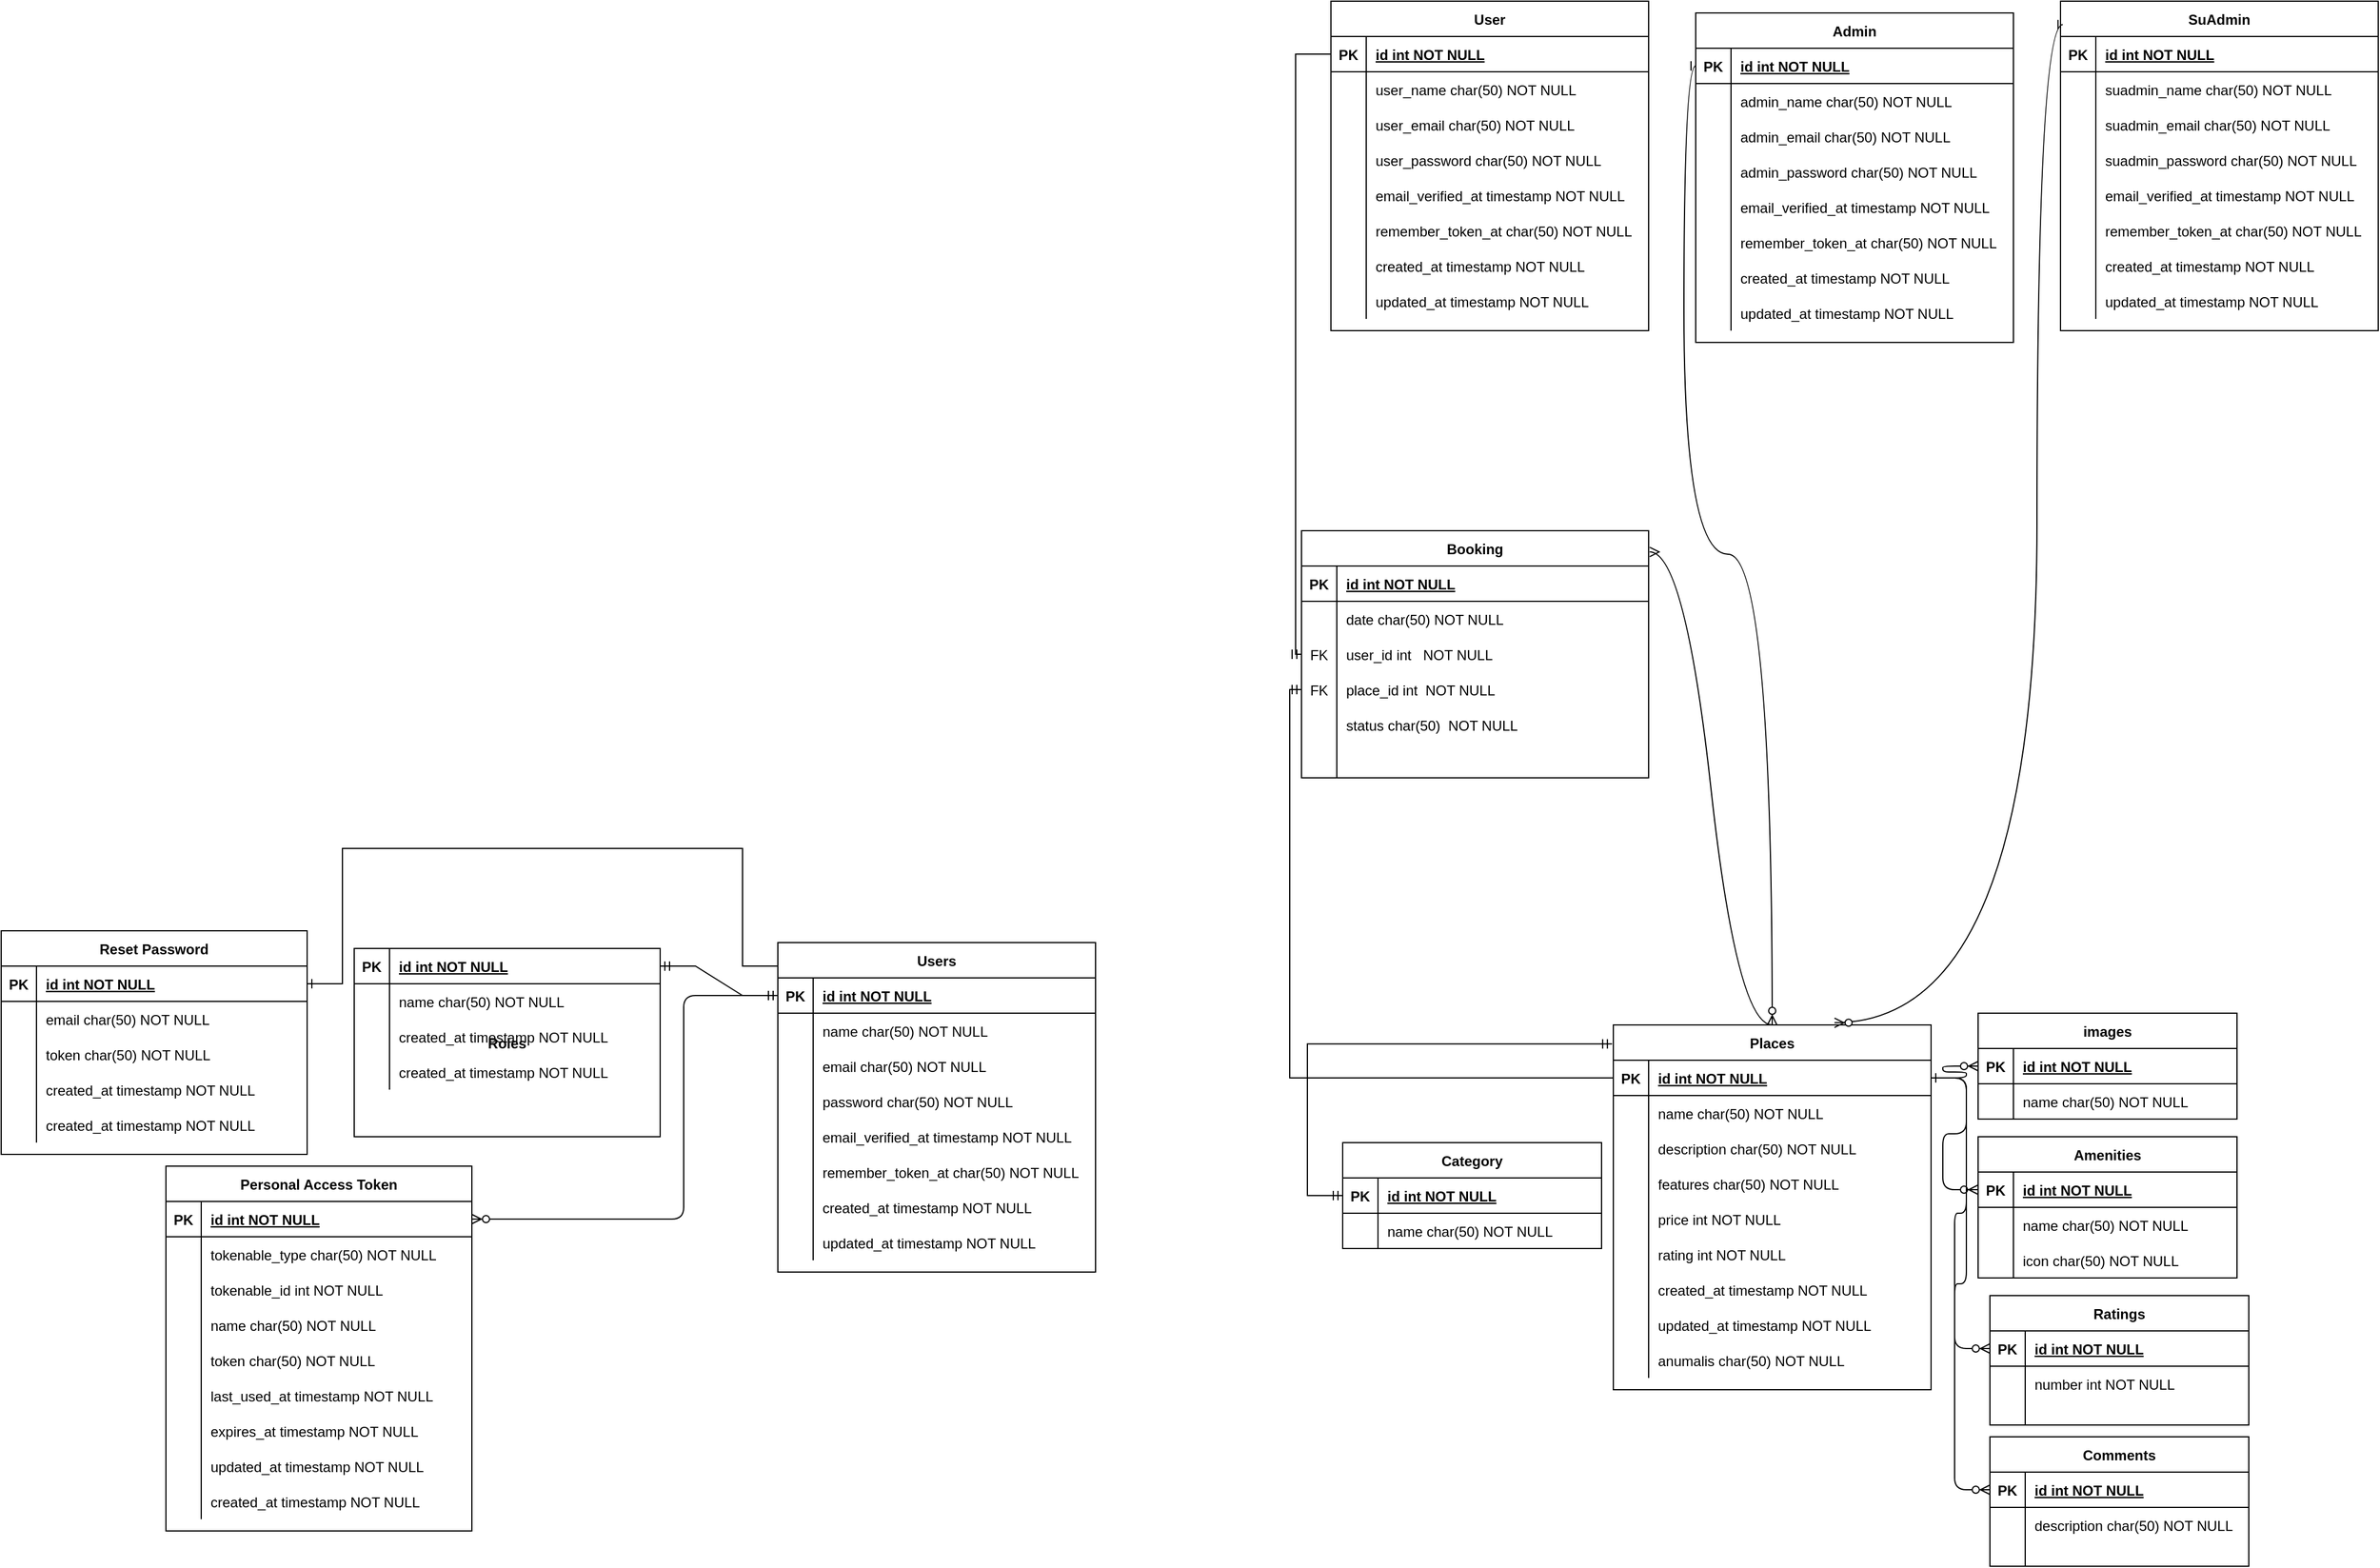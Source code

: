 <mxfile version="20.5.1" type="github">
  <diagram id="R2lEEEUBdFMjLlhIrx00" name="Page-1">
    <mxGraphModel dx="3743" dy="3780" grid="1" gridSize="10" guides="1" tooltips="1" connect="1" arrows="1" fold="1" page="1" pageScale="1" pageWidth="850" pageHeight="1100" math="0" shadow="0" extFonts="Permanent Marker^https://fonts.googleapis.com/css?family=Permanent+Marker">
      <root>
        <mxCell id="0" />
        <mxCell id="1" parent="0" />
        <mxCell id="8rZGfPi23mpYpO8-X7kS-1" value="Users" style="shape=table;startSize=30;container=1;collapsible=1;childLayout=tableLayout;fixedRows=1;rowLines=0;fontStyle=1;align=center;resizeLast=1;" vertex="1" parent="1">
          <mxGeometry x="-100" y="-660" width="270" height="280" as="geometry">
            <mxRectangle x="120" y="120" width="100" height="30" as="alternateBounds" />
          </mxGeometry>
        </mxCell>
        <mxCell id="8rZGfPi23mpYpO8-X7kS-2" value="" style="shape=partialRectangle;collapsible=0;dropTarget=0;pointerEvents=0;fillColor=none;points=[[0,0.5],[1,0.5]];portConstraint=eastwest;top=0;left=0;right=0;bottom=1;" vertex="1" parent="8rZGfPi23mpYpO8-X7kS-1">
          <mxGeometry y="30" width="270" height="30" as="geometry" />
        </mxCell>
        <mxCell id="8rZGfPi23mpYpO8-X7kS-3" value="PK" style="shape=partialRectangle;overflow=hidden;connectable=0;fillColor=none;top=0;left=0;bottom=0;right=0;fontStyle=1;" vertex="1" parent="8rZGfPi23mpYpO8-X7kS-2">
          <mxGeometry width="30" height="30" as="geometry">
            <mxRectangle width="30" height="30" as="alternateBounds" />
          </mxGeometry>
        </mxCell>
        <mxCell id="8rZGfPi23mpYpO8-X7kS-4" value="id int NOT NULL " style="shape=partialRectangle;overflow=hidden;connectable=0;fillColor=none;top=0;left=0;bottom=0;right=0;align=left;spacingLeft=6;fontStyle=5;" vertex="1" parent="8rZGfPi23mpYpO8-X7kS-2">
          <mxGeometry x="30" width="240" height="30" as="geometry">
            <mxRectangle width="240" height="30" as="alternateBounds" />
          </mxGeometry>
        </mxCell>
        <mxCell id="8rZGfPi23mpYpO8-X7kS-5" value="" style="shape=partialRectangle;collapsible=0;dropTarget=0;pointerEvents=0;fillColor=none;points=[[0,0.5],[1,0.5]];portConstraint=eastwest;top=0;left=0;right=0;bottom=0;" vertex="1" parent="8rZGfPi23mpYpO8-X7kS-1">
          <mxGeometry y="60" width="270" height="30" as="geometry" />
        </mxCell>
        <mxCell id="8rZGfPi23mpYpO8-X7kS-6" value="" style="shape=partialRectangle;overflow=hidden;connectable=0;fillColor=none;top=0;left=0;bottom=0;right=0;" vertex="1" parent="8rZGfPi23mpYpO8-X7kS-5">
          <mxGeometry width="30" height="30" as="geometry">
            <mxRectangle width="30" height="30" as="alternateBounds" />
          </mxGeometry>
        </mxCell>
        <mxCell id="8rZGfPi23mpYpO8-X7kS-7" value="name char(50) NOT NULL" style="shape=partialRectangle;overflow=hidden;connectable=0;fillColor=none;top=0;left=0;bottom=0;right=0;align=left;spacingLeft=6;" vertex="1" parent="8rZGfPi23mpYpO8-X7kS-5">
          <mxGeometry x="30" width="240" height="30" as="geometry">
            <mxRectangle width="240" height="30" as="alternateBounds" />
          </mxGeometry>
        </mxCell>
        <mxCell id="8rZGfPi23mpYpO8-X7kS-10" value="" style="shape=partialRectangle;collapsible=0;dropTarget=0;pointerEvents=0;fillColor=none;points=[[0,0.5],[1,0.5]];portConstraint=eastwest;top=0;left=0;right=0;bottom=0;" vertex="1" parent="8rZGfPi23mpYpO8-X7kS-1">
          <mxGeometry y="90" width="270" height="30" as="geometry" />
        </mxCell>
        <mxCell id="8rZGfPi23mpYpO8-X7kS-11" value="" style="shape=partialRectangle;overflow=hidden;connectable=0;fillColor=none;top=0;left=0;bottom=0;right=0;" vertex="1" parent="8rZGfPi23mpYpO8-X7kS-10">
          <mxGeometry width="30" height="30" as="geometry">
            <mxRectangle width="30" height="30" as="alternateBounds" />
          </mxGeometry>
        </mxCell>
        <mxCell id="8rZGfPi23mpYpO8-X7kS-12" value="email char(50) NOT NULL" style="shape=partialRectangle;overflow=hidden;connectable=0;fillColor=none;top=0;left=0;bottom=0;right=0;align=left;spacingLeft=6;" vertex="1" parent="8rZGfPi23mpYpO8-X7kS-10">
          <mxGeometry x="30" width="240" height="30" as="geometry">
            <mxRectangle width="240" height="30" as="alternateBounds" />
          </mxGeometry>
        </mxCell>
        <mxCell id="8rZGfPi23mpYpO8-X7kS-13" value="" style="shape=partialRectangle;collapsible=0;dropTarget=0;pointerEvents=0;fillColor=none;points=[[0,0.5],[1,0.5]];portConstraint=eastwest;top=0;left=0;right=0;bottom=0;" vertex="1" parent="8rZGfPi23mpYpO8-X7kS-1">
          <mxGeometry y="120" width="270" height="30" as="geometry" />
        </mxCell>
        <mxCell id="8rZGfPi23mpYpO8-X7kS-14" value="" style="shape=partialRectangle;overflow=hidden;connectable=0;fillColor=none;top=0;left=0;bottom=0;right=0;" vertex="1" parent="8rZGfPi23mpYpO8-X7kS-13">
          <mxGeometry width="30" height="30" as="geometry">
            <mxRectangle width="30" height="30" as="alternateBounds" />
          </mxGeometry>
        </mxCell>
        <mxCell id="8rZGfPi23mpYpO8-X7kS-15" value="password char(50) NOT NULL" style="shape=partialRectangle;overflow=hidden;connectable=0;fillColor=none;top=0;left=0;bottom=0;right=0;align=left;spacingLeft=6;" vertex="1" parent="8rZGfPi23mpYpO8-X7kS-13">
          <mxGeometry x="30" width="240" height="30" as="geometry">
            <mxRectangle width="240" height="30" as="alternateBounds" />
          </mxGeometry>
        </mxCell>
        <mxCell id="8rZGfPi23mpYpO8-X7kS-16" value="" style="shape=partialRectangle;collapsible=0;dropTarget=0;pointerEvents=0;fillColor=none;points=[[0,0.5],[1,0.5]];portConstraint=eastwest;top=0;left=0;right=0;bottom=0;" vertex="1" parent="8rZGfPi23mpYpO8-X7kS-1">
          <mxGeometry y="150" width="270" height="30" as="geometry" />
        </mxCell>
        <mxCell id="8rZGfPi23mpYpO8-X7kS-17" value="" style="shape=partialRectangle;overflow=hidden;connectable=0;fillColor=none;top=0;left=0;bottom=0;right=0;" vertex="1" parent="8rZGfPi23mpYpO8-X7kS-16">
          <mxGeometry width="30" height="30" as="geometry">
            <mxRectangle width="30" height="30" as="alternateBounds" />
          </mxGeometry>
        </mxCell>
        <mxCell id="8rZGfPi23mpYpO8-X7kS-18" value="email_verified_at timestamp NOT NULL" style="shape=partialRectangle;overflow=hidden;connectable=0;fillColor=none;top=0;left=0;bottom=0;right=0;align=left;spacingLeft=6;" vertex="1" parent="8rZGfPi23mpYpO8-X7kS-16">
          <mxGeometry x="30" width="240" height="30" as="geometry">
            <mxRectangle width="240" height="30" as="alternateBounds" />
          </mxGeometry>
        </mxCell>
        <mxCell id="8rZGfPi23mpYpO8-X7kS-19" value="" style="shape=partialRectangle;collapsible=0;dropTarget=0;pointerEvents=0;fillColor=none;points=[[0,0.5],[1,0.5]];portConstraint=eastwest;top=0;left=0;right=0;bottom=0;" vertex="1" parent="8rZGfPi23mpYpO8-X7kS-1">
          <mxGeometry y="180" width="270" height="30" as="geometry" />
        </mxCell>
        <mxCell id="8rZGfPi23mpYpO8-X7kS-20" value="" style="shape=partialRectangle;overflow=hidden;connectable=0;fillColor=none;top=0;left=0;bottom=0;right=0;" vertex="1" parent="8rZGfPi23mpYpO8-X7kS-19">
          <mxGeometry width="30" height="30" as="geometry">
            <mxRectangle width="30" height="30" as="alternateBounds" />
          </mxGeometry>
        </mxCell>
        <mxCell id="8rZGfPi23mpYpO8-X7kS-21" value="remember_token_at char(50) NOT NULL" style="shape=partialRectangle;overflow=hidden;connectable=0;fillColor=none;top=0;left=0;bottom=0;right=0;align=left;spacingLeft=6;" vertex="1" parent="8rZGfPi23mpYpO8-X7kS-19">
          <mxGeometry x="30" width="240" height="30" as="geometry">
            <mxRectangle width="240" height="30" as="alternateBounds" />
          </mxGeometry>
        </mxCell>
        <mxCell id="8rZGfPi23mpYpO8-X7kS-22" value="" style="shape=partialRectangle;collapsible=0;dropTarget=0;pointerEvents=0;fillColor=none;points=[[0,0.5],[1,0.5]];portConstraint=eastwest;top=0;left=0;right=0;bottom=0;" vertex="1" parent="8rZGfPi23mpYpO8-X7kS-1">
          <mxGeometry y="210" width="270" height="30" as="geometry" />
        </mxCell>
        <mxCell id="8rZGfPi23mpYpO8-X7kS-23" value="" style="shape=partialRectangle;overflow=hidden;connectable=0;fillColor=none;top=0;left=0;bottom=0;right=0;" vertex="1" parent="8rZGfPi23mpYpO8-X7kS-22">
          <mxGeometry width="30" height="30" as="geometry">
            <mxRectangle width="30" height="30" as="alternateBounds" />
          </mxGeometry>
        </mxCell>
        <mxCell id="8rZGfPi23mpYpO8-X7kS-24" value="created_at timestamp NOT NULL" style="shape=partialRectangle;overflow=hidden;connectable=0;fillColor=none;top=0;left=0;bottom=0;right=0;align=left;spacingLeft=6;" vertex="1" parent="8rZGfPi23mpYpO8-X7kS-22">
          <mxGeometry x="30" width="240" height="30" as="geometry">
            <mxRectangle width="240" height="30" as="alternateBounds" />
          </mxGeometry>
        </mxCell>
        <mxCell id="8rZGfPi23mpYpO8-X7kS-25" value="" style="shape=partialRectangle;collapsible=0;dropTarget=0;pointerEvents=0;fillColor=none;points=[[0,0.5],[1,0.5]];portConstraint=eastwest;top=0;left=0;right=0;bottom=0;" vertex="1" parent="8rZGfPi23mpYpO8-X7kS-1">
          <mxGeometry y="240" width="270" height="30" as="geometry" />
        </mxCell>
        <mxCell id="8rZGfPi23mpYpO8-X7kS-26" value="" style="shape=partialRectangle;overflow=hidden;connectable=0;fillColor=none;top=0;left=0;bottom=0;right=0;" vertex="1" parent="8rZGfPi23mpYpO8-X7kS-25">
          <mxGeometry width="30" height="30" as="geometry">
            <mxRectangle width="30" height="30" as="alternateBounds" />
          </mxGeometry>
        </mxCell>
        <mxCell id="8rZGfPi23mpYpO8-X7kS-27" value="updated_at timestamp NOT NULL" style="shape=partialRectangle;overflow=hidden;connectable=0;fillColor=none;top=0;left=0;bottom=0;right=0;align=left;spacingLeft=6;" vertex="1" parent="8rZGfPi23mpYpO8-X7kS-25">
          <mxGeometry x="30" width="240" height="30" as="geometry">
            <mxRectangle width="240" height="30" as="alternateBounds" />
          </mxGeometry>
        </mxCell>
        <mxCell id="8rZGfPi23mpYpO8-X7kS-28" value="Roles" style="shape=table;startSize=0;container=1;collapsible=1;childLayout=tableLayout;fixedRows=1;rowLines=0;fontStyle=1;align=center;resizeLast=1;" vertex="1" parent="1">
          <mxGeometry x="-460" y="-655" width="260" height="160" as="geometry">
            <mxRectangle x="120" y="120" width="100" height="30" as="alternateBounds" />
          </mxGeometry>
        </mxCell>
        <mxCell id="8rZGfPi23mpYpO8-X7kS-29" value="" style="shape=partialRectangle;collapsible=0;dropTarget=0;pointerEvents=0;fillColor=none;points=[[0,0.5],[1,0.5]];portConstraint=eastwest;top=0;left=0;right=0;bottom=1;" vertex="1" parent="8rZGfPi23mpYpO8-X7kS-28">
          <mxGeometry width="260" height="30" as="geometry" />
        </mxCell>
        <mxCell id="8rZGfPi23mpYpO8-X7kS-30" value="PK" style="shape=partialRectangle;overflow=hidden;connectable=0;fillColor=none;top=0;left=0;bottom=0;right=0;fontStyle=1;" vertex="1" parent="8rZGfPi23mpYpO8-X7kS-29">
          <mxGeometry width="30" height="30" as="geometry">
            <mxRectangle width="30" height="30" as="alternateBounds" />
          </mxGeometry>
        </mxCell>
        <mxCell id="8rZGfPi23mpYpO8-X7kS-31" value="id int NOT NULL " style="shape=partialRectangle;overflow=hidden;connectable=0;fillColor=none;top=0;left=0;bottom=0;right=0;align=left;spacingLeft=6;fontStyle=5;" vertex="1" parent="8rZGfPi23mpYpO8-X7kS-29">
          <mxGeometry x="30" width="230" height="30" as="geometry">
            <mxRectangle width="230" height="30" as="alternateBounds" />
          </mxGeometry>
        </mxCell>
        <mxCell id="8rZGfPi23mpYpO8-X7kS-32" value="" style="shape=partialRectangle;collapsible=0;dropTarget=0;pointerEvents=0;fillColor=none;points=[[0,0.5],[1,0.5]];portConstraint=eastwest;top=0;left=0;right=0;bottom=0;" vertex="1" parent="8rZGfPi23mpYpO8-X7kS-28">
          <mxGeometry y="30" width="260" height="30" as="geometry" />
        </mxCell>
        <mxCell id="8rZGfPi23mpYpO8-X7kS-33" value="" style="shape=partialRectangle;overflow=hidden;connectable=0;fillColor=none;top=0;left=0;bottom=0;right=0;" vertex="1" parent="8rZGfPi23mpYpO8-X7kS-32">
          <mxGeometry width="30" height="30" as="geometry">
            <mxRectangle width="30" height="30" as="alternateBounds" />
          </mxGeometry>
        </mxCell>
        <mxCell id="8rZGfPi23mpYpO8-X7kS-34" value="name char(50) NOT NULL" style="shape=partialRectangle;overflow=hidden;connectable=0;fillColor=none;top=0;left=0;bottom=0;right=0;align=left;spacingLeft=6;" vertex="1" parent="8rZGfPi23mpYpO8-X7kS-32">
          <mxGeometry x="30" width="230" height="30" as="geometry">
            <mxRectangle width="230" height="30" as="alternateBounds" />
          </mxGeometry>
        </mxCell>
        <mxCell id="8rZGfPi23mpYpO8-X7kS-36" value="" style="shape=partialRectangle;collapsible=0;dropTarget=0;pointerEvents=0;fillColor=none;points=[[0,0.5],[1,0.5]];portConstraint=eastwest;top=0;left=0;right=0;bottom=0;" vertex="1" parent="8rZGfPi23mpYpO8-X7kS-28">
          <mxGeometry y="60" width="260" height="30" as="geometry" />
        </mxCell>
        <mxCell id="8rZGfPi23mpYpO8-X7kS-37" value="" style="shape=partialRectangle;overflow=hidden;connectable=0;fillColor=none;top=0;left=0;bottom=0;right=0;" vertex="1" parent="8rZGfPi23mpYpO8-X7kS-36">
          <mxGeometry width="30" height="30" as="geometry">
            <mxRectangle width="30" height="30" as="alternateBounds" />
          </mxGeometry>
        </mxCell>
        <mxCell id="8rZGfPi23mpYpO8-X7kS-38" value="created_at timestamp NOT NULL" style="shape=partialRectangle;overflow=hidden;connectable=0;fillColor=none;top=0;left=0;bottom=0;right=0;align=left;spacingLeft=6;" vertex="1" parent="8rZGfPi23mpYpO8-X7kS-36">
          <mxGeometry x="30" width="230" height="30" as="geometry">
            <mxRectangle width="230" height="30" as="alternateBounds" />
          </mxGeometry>
        </mxCell>
        <mxCell id="8rZGfPi23mpYpO8-X7kS-39" value="" style="shape=partialRectangle;collapsible=0;dropTarget=0;pointerEvents=0;fillColor=none;points=[[0,0.5],[1,0.5]];portConstraint=eastwest;top=0;left=0;right=0;bottom=0;" vertex="1" parent="8rZGfPi23mpYpO8-X7kS-28">
          <mxGeometry y="90" width="260" height="30" as="geometry" />
        </mxCell>
        <mxCell id="8rZGfPi23mpYpO8-X7kS-40" value="" style="shape=partialRectangle;overflow=hidden;connectable=0;fillColor=none;top=0;left=0;bottom=0;right=0;" vertex="1" parent="8rZGfPi23mpYpO8-X7kS-39">
          <mxGeometry width="30" height="30" as="geometry">
            <mxRectangle width="30" height="30" as="alternateBounds" />
          </mxGeometry>
        </mxCell>
        <mxCell id="8rZGfPi23mpYpO8-X7kS-41" value="created_at timestamp NOT NULL" style="shape=partialRectangle;overflow=hidden;connectable=0;fillColor=none;top=0;left=0;bottom=0;right=0;align=left;spacingLeft=6;" vertex="1" parent="8rZGfPi23mpYpO8-X7kS-39">
          <mxGeometry x="30" width="230" height="30" as="geometry">
            <mxRectangle width="230" height="30" as="alternateBounds" />
          </mxGeometry>
        </mxCell>
        <mxCell id="8rZGfPi23mpYpO8-X7kS-35" value="" style="edgeStyle=entityRelationEdgeStyle;fontSize=12;html=1;endArrow=ERmandOne;startArrow=ERmandOne;rounded=0;entryX=1;entryY=0.5;entryDx=0;entryDy=0;exitX=0;exitY=0.5;exitDx=0;exitDy=0;" edge="1" parent="1" source="8rZGfPi23mpYpO8-X7kS-2" target="8rZGfPi23mpYpO8-X7kS-29">
          <mxGeometry width="100" height="100" relative="1" as="geometry">
            <mxPoint x="20" y="-435" as="sourcePoint" />
            <mxPoint x="470" y="-290" as="targetPoint" />
          </mxGeometry>
        </mxCell>
        <mxCell id="8rZGfPi23mpYpO8-X7kS-120" value="Personal Access Token" style="shape=table;startSize=30;container=1;collapsible=1;childLayout=tableLayout;fixedRows=1;rowLines=0;fontStyle=1;align=center;resizeLast=1;" vertex="1" parent="1">
          <mxGeometry x="-620" y="-470" width="260" height="310" as="geometry">
            <mxRectangle x="120" y="120" width="100" height="30" as="alternateBounds" />
          </mxGeometry>
        </mxCell>
        <mxCell id="8rZGfPi23mpYpO8-X7kS-121" value="" style="shape=partialRectangle;collapsible=0;dropTarget=0;pointerEvents=0;fillColor=none;points=[[0,0.5],[1,0.5]];portConstraint=eastwest;top=0;left=0;right=0;bottom=1;" vertex="1" parent="8rZGfPi23mpYpO8-X7kS-120">
          <mxGeometry y="30" width="260" height="30" as="geometry" />
        </mxCell>
        <mxCell id="8rZGfPi23mpYpO8-X7kS-122" value="PK" style="shape=partialRectangle;overflow=hidden;connectable=0;fillColor=none;top=0;left=0;bottom=0;right=0;fontStyle=1;" vertex="1" parent="8rZGfPi23mpYpO8-X7kS-121">
          <mxGeometry width="30" height="30" as="geometry">
            <mxRectangle width="30" height="30" as="alternateBounds" />
          </mxGeometry>
        </mxCell>
        <mxCell id="8rZGfPi23mpYpO8-X7kS-123" value="id int NOT NULL " style="shape=partialRectangle;overflow=hidden;connectable=0;fillColor=none;top=0;left=0;bottom=0;right=0;align=left;spacingLeft=6;fontStyle=5;" vertex="1" parent="8rZGfPi23mpYpO8-X7kS-121">
          <mxGeometry x="30" width="230" height="30" as="geometry">
            <mxRectangle width="230" height="30" as="alternateBounds" />
          </mxGeometry>
        </mxCell>
        <mxCell id="8rZGfPi23mpYpO8-X7kS-124" value="" style="shape=partialRectangle;collapsible=0;dropTarget=0;pointerEvents=0;fillColor=none;points=[[0,0.5],[1,0.5]];portConstraint=eastwest;top=0;left=0;right=0;bottom=0;" vertex="1" parent="8rZGfPi23mpYpO8-X7kS-120">
          <mxGeometry y="60" width="260" height="30" as="geometry" />
        </mxCell>
        <mxCell id="8rZGfPi23mpYpO8-X7kS-125" value="" style="shape=partialRectangle;overflow=hidden;connectable=0;fillColor=none;top=0;left=0;bottom=0;right=0;" vertex="1" parent="8rZGfPi23mpYpO8-X7kS-124">
          <mxGeometry width="30" height="30" as="geometry">
            <mxRectangle width="30" height="30" as="alternateBounds" />
          </mxGeometry>
        </mxCell>
        <mxCell id="8rZGfPi23mpYpO8-X7kS-126" value="tokenable_type char(50) NOT NULL" style="shape=partialRectangle;overflow=hidden;connectable=0;fillColor=none;top=0;left=0;bottom=0;right=0;align=left;spacingLeft=6;" vertex="1" parent="8rZGfPi23mpYpO8-X7kS-124">
          <mxGeometry x="30" width="230" height="30" as="geometry">
            <mxRectangle width="230" height="30" as="alternateBounds" />
          </mxGeometry>
        </mxCell>
        <mxCell id="8rZGfPi23mpYpO8-X7kS-136" value="" style="shape=partialRectangle;collapsible=0;dropTarget=0;pointerEvents=0;fillColor=none;points=[[0,0.5],[1,0.5]];portConstraint=eastwest;top=0;left=0;right=0;bottom=0;" vertex="1" parent="8rZGfPi23mpYpO8-X7kS-120">
          <mxGeometry y="90" width="260" height="30" as="geometry" />
        </mxCell>
        <mxCell id="8rZGfPi23mpYpO8-X7kS-137" value="" style="shape=partialRectangle;overflow=hidden;connectable=0;fillColor=none;top=0;left=0;bottom=0;right=0;" vertex="1" parent="8rZGfPi23mpYpO8-X7kS-136">
          <mxGeometry width="30" height="30" as="geometry">
            <mxRectangle width="30" height="30" as="alternateBounds" />
          </mxGeometry>
        </mxCell>
        <mxCell id="8rZGfPi23mpYpO8-X7kS-138" value="tokenable_id int NOT NULL" style="shape=partialRectangle;overflow=hidden;connectable=0;fillColor=none;top=0;left=0;bottom=0;right=0;align=left;spacingLeft=6;" vertex="1" parent="8rZGfPi23mpYpO8-X7kS-136">
          <mxGeometry x="30" width="230" height="30" as="geometry">
            <mxRectangle width="230" height="30" as="alternateBounds" />
          </mxGeometry>
        </mxCell>
        <mxCell id="8rZGfPi23mpYpO8-X7kS-142" value="" style="shape=partialRectangle;collapsible=0;dropTarget=0;pointerEvents=0;fillColor=none;points=[[0,0.5],[1,0.5]];portConstraint=eastwest;top=0;left=0;right=0;bottom=0;" vertex="1" parent="8rZGfPi23mpYpO8-X7kS-120">
          <mxGeometry y="120" width="260" height="30" as="geometry" />
        </mxCell>
        <mxCell id="8rZGfPi23mpYpO8-X7kS-143" value="" style="shape=partialRectangle;overflow=hidden;connectable=0;fillColor=none;top=0;left=0;bottom=0;right=0;" vertex="1" parent="8rZGfPi23mpYpO8-X7kS-142">
          <mxGeometry width="30" height="30" as="geometry">
            <mxRectangle width="30" height="30" as="alternateBounds" />
          </mxGeometry>
        </mxCell>
        <mxCell id="8rZGfPi23mpYpO8-X7kS-144" value="name char(50) NOT NULL" style="shape=partialRectangle;overflow=hidden;connectable=0;fillColor=none;top=0;left=0;bottom=0;right=0;align=left;spacingLeft=6;" vertex="1" parent="8rZGfPi23mpYpO8-X7kS-142">
          <mxGeometry x="30" width="230" height="30" as="geometry">
            <mxRectangle width="230" height="30" as="alternateBounds" />
          </mxGeometry>
        </mxCell>
        <mxCell id="8rZGfPi23mpYpO8-X7kS-145" value="" style="shape=partialRectangle;collapsible=0;dropTarget=0;pointerEvents=0;fillColor=none;points=[[0,0.5],[1,0.5]];portConstraint=eastwest;top=0;left=0;right=0;bottom=0;" vertex="1" parent="8rZGfPi23mpYpO8-X7kS-120">
          <mxGeometry y="150" width="260" height="30" as="geometry" />
        </mxCell>
        <mxCell id="8rZGfPi23mpYpO8-X7kS-146" value="" style="shape=partialRectangle;overflow=hidden;connectable=0;fillColor=none;top=0;left=0;bottom=0;right=0;" vertex="1" parent="8rZGfPi23mpYpO8-X7kS-145">
          <mxGeometry width="30" height="30" as="geometry">
            <mxRectangle width="30" height="30" as="alternateBounds" />
          </mxGeometry>
        </mxCell>
        <mxCell id="8rZGfPi23mpYpO8-X7kS-147" value="token char(50) NOT NULL" style="shape=partialRectangle;overflow=hidden;connectable=0;fillColor=none;top=0;left=0;bottom=0;right=0;align=left;spacingLeft=6;" vertex="1" parent="8rZGfPi23mpYpO8-X7kS-145">
          <mxGeometry x="30" width="230" height="30" as="geometry">
            <mxRectangle width="230" height="30" as="alternateBounds" />
          </mxGeometry>
        </mxCell>
        <mxCell id="8rZGfPi23mpYpO8-X7kS-151" value="" style="shape=partialRectangle;collapsible=0;dropTarget=0;pointerEvents=0;fillColor=none;points=[[0,0.5],[1,0.5]];portConstraint=eastwest;top=0;left=0;right=0;bottom=0;" vertex="1" parent="8rZGfPi23mpYpO8-X7kS-120">
          <mxGeometry y="180" width="260" height="30" as="geometry" />
        </mxCell>
        <mxCell id="8rZGfPi23mpYpO8-X7kS-152" value="" style="shape=partialRectangle;overflow=hidden;connectable=0;fillColor=none;top=0;left=0;bottom=0;right=0;" vertex="1" parent="8rZGfPi23mpYpO8-X7kS-151">
          <mxGeometry width="30" height="30" as="geometry">
            <mxRectangle width="30" height="30" as="alternateBounds" />
          </mxGeometry>
        </mxCell>
        <mxCell id="8rZGfPi23mpYpO8-X7kS-153" value="last_used_at timestamp NOT NULL" style="shape=partialRectangle;overflow=hidden;connectable=0;fillColor=none;top=0;left=0;bottom=0;right=0;align=left;spacingLeft=6;" vertex="1" parent="8rZGfPi23mpYpO8-X7kS-151">
          <mxGeometry x="30" width="230" height="30" as="geometry">
            <mxRectangle width="230" height="30" as="alternateBounds" />
          </mxGeometry>
        </mxCell>
        <mxCell id="8rZGfPi23mpYpO8-X7kS-127" value="" style="shape=partialRectangle;collapsible=0;dropTarget=0;pointerEvents=0;fillColor=none;points=[[0,0.5],[1,0.5]];portConstraint=eastwest;top=0;left=0;right=0;bottom=0;" vertex="1" parent="8rZGfPi23mpYpO8-X7kS-120">
          <mxGeometry y="210" width="260" height="30" as="geometry" />
        </mxCell>
        <mxCell id="8rZGfPi23mpYpO8-X7kS-128" value="" style="shape=partialRectangle;overflow=hidden;connectable=0;fillColor=none;top=0;left=0;bottom=0;right=0;" vertex="1" parent="8rZGfPi23mpYpO8-X7kS-127">
          <mxGeometry width="30" height="30" as="geometry">
            <mxRectangle width="30" height="30" as="alternateBounds" />
          </mxGeometry>
        </mxCell>
        <mxCell id="8rZGfPi23mpYpO8-X7kS-129" value="expires_at timestamp NOT NULL" style="shape=partialRectangle;overflow=hidden;connectable=0;fillColor=none;top=0;left=0;bottom=0;right=0;align=left;spacingLeft=6;" vertex="1" parent="8rZGfPi23mpYpO8-X7kS-127">
          <mxGeometry x="30" width="230" height="30" as="geometry">
            <mxRectangle width="230" height="30" as="alternateBounds" />
          </mxGeometry>
        </mxCell>
        <mxCell id="8rZGfPi23mpYpO8-X7kS-130" value="" style="shape=partialRectangle;collapsible=0;dropTarget=0;pointerEvents=0;fillColor=none;points=[[0,0.5],[1,0.5]];portConstraint=eastwest;top=0;left=0;right=0;bottom=0;" vertex="1" parent="8rZGfPi23mpYpO8-X7kS-120">
          <mxGeometry y="240" width="260" height="30" as="geometry" />
        </mxCell>
        <mxCell id="8rZGfPi23mpYpO8-X7kS-131" value="" style="shape=partialRectangle;overflow=hidden;connectable=0;fillColor=none;top=0;left=0;bottom=0;right=0;" vertex="1" parent="8rZGfPi23mpYpO8-X7kS-130">
          <mxGeometry width="30" height="30" as="geometry">
            <mxRectangle width="30" height="30" as="alternateBounds" />
          </mxGeometry>
        </mxCell>
        <mxCell id="8rZGfPi23mpYpO8-X7kS-132" value="updated_at timestamp NOT NULL" style="shape=partialRectangle;overflow=hidden;connectable=0;fillColor=none;top=0;left=0;bottom=0;right=0;align=left;spacingLeft=6;" vertex="1" parent="8rZGfPi23mpYpO8-X7kS-130">
          <mxGeometry x="30" width="230" height="30" as="geometry">
            <mxRectangle width="230" height="30" as="alternateBounds" />
          </mxGeometry>
        </mxCell>
        <mxCell id="8rZGfPi23mpYpO8-X7kS-155" value="" style="shape=partialRectangle;collapsible=0;dropTarget=0;pointerEvents=0;fillColor=none;points=[[0,0.5],[1,0.5]];portConstraint=eastwest;top=0;left=0;right=0;bottom=0;" vertex="1" parent="8rZGfPi23mpYpO8-X7kS-120">
          <mxGeometry y="270" width="260" height="30" as="geometry" />
        </mxCell>
        <mxCell id="8rZGfPi23mpYpO8-X7kS-156" value="" style="shape=partialRectangle;overflow=hidden;connectable=0;fillColor=none;top=0;left=0;bottom=0;right=0;" vertex="1" parent="8rZGfPi23mpYpO8-X7kS-155">
          <mxGeometry width="30" height="30" as="geometry">
            <mxRectangle width="30" height="30" as="alternateBounds" />
          </mxGeometry>
        </mxCell>
        <mxCell id="8rZGfPi23mpYpO8-X7kS-157" value="created_at timestamp NOT NULL" style="shape=partialRectangle;overflow=hidden;connectable=0;fillColor=none;top=0;left=0;bottom=0;right=0;align=left;spacingLeft=6;" vertex="1" parent="8rZGfPi23mpYpO8-X7kS-155">
          <mxGeometry x="30" width="230" height="30" as="geometry">
            <mxRectangle width="230" height="30" as="alternateBounds" />
          </mxGeometry>
        </mxCell>
        <mxCell id="8rZGfPi23mpYpO8-X7kS-134" value="" style="edgeStyle=orthogonalEdgeStyle;endArrow=ERzeroToMany;startArrow=ERone;endFill=1;startFill=0;entryX=1;entryY=0.5;entryDx=0;entryDy=0;exitX=0;exitY=0.5;exitDx=0;exitDy=0;" edge="1" parent="1" source="8rZGfPi23mpYpO8-X7kS-2" target="8rZGfPi23mpYpO8-X7kS-121">
          <mxGeometry width="100" height="100" relative="1" as="geometry">
            <mxPoint x="-100" y="-510" as="sourcePoint" />
            <mxPoint x="270" y="-245" as="targetPoint" />
            <Array as="points">
              <mxPoint x="-180" y="-615" />
              <mxPoint x="-180" y="-425" />
            </Array>
          </mxGeometry>
        </mxCell>
        <mxCell id="8rZGfPi23mpYpO8-X7kS-194" value="Places" style="shape=table;startSize=30;container=1;collapsible=1;childLayout=tableLayout;fixedRows=1;rowLines=0;fontStyle=1;align=center;resizeLast=1;" vertex="1" parent="1">
          <mxGeometry x="610" y="-590" width="270" height="310" as="geometry">
            <mxRectangle x="120" y="120" width="100" height="30" as="alternateBounds" />
          </mxGeometry>
        </mxCell>
        <mxCell id="8rZGfPi23mpYpO8-X7kS-195" value="" style="shape=partialRectangle;collapsible=0;dropTarget=0;pointerEvents=0;fillColor=none;points=[[0,0.5],[1,0.5]];portConstraint=eastwest;top=0;left=0;right=0;bottom=1;" vertex="1" parent="8rZGfPi23mpYpO8-X7kS-194">
          <mxGeometry y="30" width="270" height="30" as="geometry" />
        </mxCell>
        <mxCell id="8rZGfPi23mpYpO8-X7kS-196" value="PK" style="shape=partialRectangle;overflow=hidden;connectable=0;fillColor=none;top=0;left=0;bottom=0;right=0;fontStyle=1;" vertex="1" parent="8rZGfPi23mpYpO8-X7kS-195">
          <mxGeometry width="30" height="30" as="geometry">
            <mxRectangle width="30" height="30" as="alternateBounds" />
          </mxGeometry>
        </mxCell>
        <mxCell id="8rZGfPi23mpYpO8-X7kS-197" value="id int NOT NULL " style="shape=partialRectangle;overflow=hidden;connectable=0;fillColor=none;top=0;left=0;bottom=0;right=0;align=left;spacingLeft=6;fontStyle=5;" vertex="1" parent="8rZGfPi23mpYpO8-X7kS-195">
          <mxGeometry x="30" width="240" height="30" as="geometry">
            <mxRectangle width="240" height="30" as="alternateBounds" />
          </mxGeometry>
        </mxCell>
        <mxCell id="8rZGfPi23mpYpO8-X7kS-198" value="" style="shape=partialRectangle;collapsible=0;dropTarget=0;pointerEvents=0;fillColor=none;points=[[0,0.5],[1,0.5]];portConstraint=eastwest;top=0;left=0;right=0;bottom=0;" vertex="1" parent="8rZGfPi23mpYpO8-X7kS-194">
          <mxGeometry y="60" width="270" height="30" as="geometry" />
        </mxCell>
        <mxCell id="8rZGfPi23mpYpO8-X7kS-199" value="" style="shape=partialRectangle;overflow=hidden;connectable=0;fillColor=none;top=0;left=0;bottom=0;right=0;" vertex="1" parent="8rZGfPi23mpYpO8-X7kS-198">
          <mxGeometry width="30" height="30" as="geometry">
            <mxRectangle width="30" height="30" as="alternateBounds" />
          </mxGeometry>
        </mxCell>
        <mxCell id="8rZGfPi23mpYpO8-X7kS-200" value="name char(50) NOT NULL" style="shape=partialRectangle;overflow=hidden;connectable=0;fillColor=none;top=0;left=0;bottom=0;right=0;align=left;spacingLeft=6;" vertex="1" parent="8rZGfPi23mpYpO8-X7kS-198">
          <mxGeometry x="30" width="240" height="30" as="geometry">
            <mxRectangle width="240" height="30" as="alternateBounds" />
          </mxGeometry>
        </mxCell>
        <mxCell id="8rZGfPi23mpYpO8-X7kS-201" value="" style="shape=partialRectangle;collapsible=0;dropTarget=0;pointerEvents=0;fillColor=none;points=[[0,0.5],[1,0.5]];portConstraint=eastwest;top=0;left=0;right=0;bottom=0;" vertex="1" parent="8rZGfPi23mpYpO8-X7kS-194">
          <mxGeometry y="90" width="270" height="30" as="geometry" />
        </mxCell>
        <mxCell id="8rZGfPi23mpYpO8-X7kS-202" value="" style="shape=partialRectangle;overflow=hidden;connectable=0;fillColor=none;top=0;left=0;bottom=0;right=0;" vertex="1" parent="8rZGfPi23mpYpO8-X7kS-201">
          <mxGeometry width="30" height="30" as="geometry">
            <mxRectangle width="30" height="30" as="alternateBounds" />
          </mxGeometry>
        </mxCell>
        <mxCell id="8rZGfPi23mpYpO8-X7kS-203" value="description char(50) NOT NULL" style="shape=partialRectangle;overflow=hidden;connectable=0;fillColor=none;top=0;left=0;bottom=0;right=0;align=left;spacingLeft=6;" vertex="1" parent="8rZGfPi23mpYpO8-X7kS-201">
          <mxGeometry x="30" width="240" height="30" as="geometry">
            <mxRectangle width="240" height="30" as="alternateBounds" />
          </mxGeometry>
        </mxCell>
        <mxCell id="8rZGfPi23mpYpO8-X7kS-204" value="" style="shape=partialRectangle;collapsible=0;dropTarget=0;pointerEvents=0;fillColor=none;points=[[0,0.5],[1,0.5]];portConstraint=eastwest;top=0;left=0;right=0;bottom=0;" vertex="1" parent="8rZGfPi23mpYpO8-X7kS-194">
          <mxGeometry y="120" width="270" height="30" as="geometry" />
        </mxCell>
        <mxCell id="8rZGfPi23mpYpO8-X7kS-205" value="" style="shape=partialRectangle;overflow=hidden;connectable=0;fillColor=none;top=0;left=0;bottom=0;right=0;" vertex="1" parent="8rZGfPi23mpYpO8-X7kS-204">
          <mxGeometry width="30" height="30" as="geometry">
            <mxRectangle width="30" height="30" as="alternateBounds" />
          </mxGeometry>
        </mxCell>
        <mxCell id="8rZGfPi23mpYpO8-X7kS-206" value="features char(50) NOT NULL" style="shape=partialRectangle;overflow=hidden;connectable=0;fillColor=none;top=0;left=0;bottom=0;right=0;align=left;spacingLeft=6;" vertex="1" parent="8rZGfPi23mpYpO8-X7kS-204">
          <mxGeometry x="30" width="240" height="30" as="geometry">
            <mxRectangle width="240" height="30" as="alternateBounds" />
          </mxGeometry>
        </mxCell>
        <mxCell id="8rZGfPi23mpYpO8-X7kS-207" value="" style="shape=partialRectangle;collapsible=0;dropTarget=0;pointerEvents=0;fillColor=none;points=[[0,0.5],[1,0.5]];portConstraint=eastwest;top=0;left=0;right=0;bottom=0;" vertex="1" parent="8rZGfPi23mpYpO8-X7kS-194">
          <mxGeometry y="150" width="270" height="30" as="geometry" />
        </mxCell>
        <mxCell id="8rZGfPi23mpYpO8-X7kS-208" value="" style="shape=partialRectangle;overflow=hidden;connectable=0;fillColor=none;top=0;left=0;bottom=0;right=0;" vertex="1" parent="8rZGfPi23mpYpO8-X7kS-207">
          <mxGeometry width="30" height="30" as="geometry">
            <mxRectangle width="30" height="30" as="alternateBounds" />
          </mxGeometry>
        </mxCell>
        <mxCell id="8rZGfPi23mpYpO8-X7kS-209" value="price int NOT NULL" style="shape=partialRectangle;overflow=hidden;connectable=0;fillColor=none;top=0;left=0;bottom=0;right=0;align=left;spacingLeft=6;" vertex="1" parent="8rZGfPi23mpYpO8-X7kS-207">
          <mxGeometry x="30" width="240" height="30" as="geometry">
            <mxRectangle width="240" height="30" as="alternateBounds" />
          </mxGeometry>
        </mxCell>
        <mxCell id="8rZGfPi23mpYpO8-X7kS-210" value="" style="shape=partialRectangle;collapsible=0;dropTarget=0;pointerEvents=0;fillColor=none;points=[[0,0.5],[1,0.5]];portConstraint=eastwest;top=0;left=0;right=0;bottom=0;" vertex="1" parent="8rZGfPi23mpYpO8-X7kS-194">
          <mxGeometry y="180" width="270" height="30" as="geometry" />
        </mxCell>
        <mxCell id="8rZGfPi23mpYpO8-X7kS-211" value="" style="shape=partialRectangle;overflow=hidden;connectable=0;fillColor=none;top=0;left=0;bottom=0;right=0;" vertex="1" parent="8rZGfPi23mpYpO8-X7kS-210">
          <mxGeometry width="30" height="30" as="geometry">
            <mxRectangle width="30" height="30" as="alternateBounds" />
          </mxGeometry>
        </mxCell>
        <mxCell id="8rZGfPi23mpYpO8-X7kS-212" value="rating int NOT NULL" style="shape=partialRectangle;overflow=hidden;connectable=0;fillColor=none;top=0;left=0;bottom=0;right=0;align=left;spacingLeft=6;" vertex="1" parent="8rZGfPi23mpYpO8-X7kS-210">
          <mxGeometry x="30" width="240" height="30" as="geometry">
            <mxRectangle width="240" height="30" as="alternateBounds" />
          </mxGeometry>
        </mxCell>
        <mxCell id="8rZGfPi23mpYpO8-X7kS-213" value="" style="shape=partialRectangle;collapsible=0;dropTarget=0;pointerEvents=0;fillColor=none;points=[[0,0.5],[1,0.5]];portConstraint=eastwest;top=0;left=0;right=0;bottom=0;" vertex="1" parent="8rZGfPi23mpYpO8-X7kS-194">
          <mxGeometry y="210" width="270" height="30" as="geometry" />
        </mxCell>
        <mxCell id="8rZGfPi23mpYpO8-X7kS-214" value="" style="shape=partialRectangle;overflow=hidden;connectable=0;fillColor=none;top=0;left=0;bottom=0;right=0;" vertex="1" parent="8rZGfPi23mpYpO8-X7kS-213">
          <mxGeometry width="30" height="30" as="geometry">
            <mxRectangle width="30" height="30" as="alternateBounds" />
          </mxGeometry>
        </mxCell>
        <mxCell id="8rZGfPi23mpYpO8-X7kS-215" value="created_at timestamp NOT NULL" style="shape=partialRectangle;overflow=hidden;connectable=0;fillColor=none;top=0;left=0;bottom=0;right=0;align=left;spacingLeft=6;" vertex="1" parent="8rZGfPi23mpYpO8-X7kS-213">
          <mxGeometry x="30" width="240" height="30" as="geometry">
            <mxRectangle width="240" height="30" as="alternateBounds" />
          </mxGeometry>
        </mxCell>
        <mxCell id="8rZGfPi23mpYpO8-X7kS-216" value="" style="shape=partialRectangle;collapsible=0;dropTarget=0;pointerEvents=0;fillColor=none;points=[[0,0.5],[1,0.5]];portConstraint=eastwest;top=0;left=0;right=0;bottom=0;" vertex="1" parent="8rZGfPi23mpYpO8-X7kS-194">
          <mxGeometry y="240" width="270" height="30" as="geometry" />
        </mxCell>
        <mxCell id="8rZGfPi23mpYpO8-X7kS-217" value="" style="shape=partialRectangle;overflow=hidden;connectable=0;fillColor=none;top=0;left=0;bottom=0;right=0;" vertex="1" parent="8rZGfPi23mpYpO8-X7kS-216">
          <mxGeometry width="30" height="30" as="geometry">
            <mxRectangle width="30" height="30" as="alternateBounds" />
          </mxGeometry>
        </mxCell>
        <mxCell id="8rZGfPi23mpYpO8-X7kS-218" value="updated_at timestamp NOT NULL" style="shape=partialRectangle;overflow=hidden;connectable=0;fillColor=none;top=0;left=0;bottom=0;right=0;align=left;spacingLeft=6;" vertex="1" parent="8rZGfPi23mpYpO8-X7kS-216">
          <mxGeometry x="30" width="240" height="30" as="geometry">
            <mxRectangle width="240" height="30" as="alternateBounds" />
          </mxGeometry>
        </mxCell>
        <mxCell id="8rZGfPi23mpYpO8-X7kS-219" value="" style="shape=partialRectangle;collapsible=0;dropTarget=0;pointerEvents=0;fillColor=none;points=[[0,0.5],[1,0.5]];portConstraint=eastwest;top=0;left=0;right=0;bottom=0;" vertex="1" parent="8rZGfPi23mpYpO8-X7kS-194">
          <mxGeometry y="270" width="270" height="30" as="geometry" />
        </mxCell>
        <mxCell id="8rZGfPi23mpYpO8-X7kS-220" value="" style="shape=partialRectangle;overflow=hidden;connectable=0;fillColor=none;top=0;left=0;bottom=0;right=0;" vertex="1" parent="8rZGfPi23mpYpO8-X7kS-219">
          <mxGeometry width="30" height="30" as="geometry">
            <mxRectangle width="30" height="30" as="alternateBounds" />
          </mxGeometry>
        </mxCell>
        <mxCell id="8rZGfPi23mpYpO8-X7kS-221" value="anumalis char(50) NOT NULL" style="shape=partialRectangle;overflow=hidden;connectable=0;fillColor=none;top=0;left=0;bottom=0;right=0;align=left;spacingLeft=6;" vertex="1" parent="8rZGfPi23mpYpO8-X7kS-219">
          <mxGeometry x="30" width="240" height="30" as="geometry">
            <mxRectangle width="240" height="30" as="alternateBounds" />
          </mxGeometry>
        </mxCell>
        <mxCell id="8rZGfPi23mpYpO8-X7kS-222" value="" style="edgeStyle=entityRelationEdgeStyle;endArrow=ERzeroToMany;startArrow=ERone;endFill=1;startFill=0;entryX=0;entryY=0.5;entryDx=0;entryDy=0;exitX=1;exitY=0.5;exitDx=0;exitDy=0;" edge="1" parent="1" source="8rZGfPi23mpYpO8-X7kS-195" target="8rZGfPi23mpYpO8-X7kS-238">
          <mxGeometry width="100" height="100" relative="1" as="geometry">
            <mxPoint x="1020" y="-630" as="sourcePoint" />
            <mxPoint x="960" y="-490" as="targetPoint" />
          </mxGeometry>
        </mxCell>
        <mxCell id="8rZGfPi23mpYpO8-X7kS-237" value="images" style="shape=table;startSize=30;container=1;collapsible=1;childLayout=tableLayout;fixedRows=1;rowLines=0;fontStyle=1;align=center;resizeLast=1;" vertex="1" parent="1">
          <mxGeometry x="920" y="-600" width="220" height="90" as="geometry">
            <mxRectangle x="120" y="120" width="100" height="30" as="alternateBounds" />
          </mxGeometry>
        </mxCell>
        <mxCell id="8rZGfPi23mpYpO8-X7kS-238" value="" style="shape=partialRectangle;collapsible=0;dropTarget=0;pointerEvents=0;fillColor=none;points=[[0,0.5],[1,0.5]];portConstraint=eastwest;top=0;left=0;right=0;bottom=1;" vertex="1" parent="8rZGfPi23mpYpO8-X7kS-237">
          <mxGeometry y="30" width="220" height="30" as="geometry" />
        </mxCell>
        <mxCell id="8rZGfPi23mpYpO8-X7kS-239" value="PK" style="shape=partialRectangle;overflow=hidden;connectable=0;fillColor=none;top=0;left=0;bottom=0;right=0;fontStyle=1;" vertex="1" parent="8rZGfPi23mpYpO8-X7kS-238">
          <mxGeometry width="30" height="30" as="geometry">
            <mxRectangle width="30" height="30" as="alternateBounds" />
          </mxGeometry>
        </mxCell>
        <mxCell id="8rZGfPi23mpYpO8-X7kS-240" value="id int NOT NULL " style="shape=partialRectangle;overflow=hidden;connectable=0;fillColor=none;top=0;left=0;bottom=0;right=0;align=left;spacingLeft=6;fontStyle=5;" vertex="1" parent="8rZGfPi23mpYpO8-X7kS-238">
          <mxGeometry x="30" width="190" height="30" as="geometry">
            <mxRectangle width="190" height="30" as="alternateBounds" />
          </mxGeometry>
        </mxCell>
        <mxCell id="8rZGfPi23mpYpO8-X7kS-241" value="" style="shape=partialRectangle;collapsible=0;dropTarget=0;pointerEvents=0;fillColor=none;points=[[0,0.5],[1,0.5]];portConstraint=eastwest;top=0;left=0;right=0;bottom=0;" vertex="1" parent="8rZGfPi23mpYpO8-X7kS-237">
          <mxGeometry y="60" width="220" height="30" as="geometry" />
        </mxCell>
        <mxCell id="8rZGfPi23mpYpO8-X7kS-242" value="" style="shape=partialRectangle;overflow=hidden;connectable=0;fillColor=none;top=0;left=0;bottom=0;right=0;" vertex="1" parent="8rZGfPi23mpYpO8-X7kS-241">
          <mxGeometry width="30" height="30" as="geometry">
            <mxRectangle width="30" height="30" as="alternateBounds" />
          </mxGeometry>
        </mxCell>
        <mxCell id="8rZGfPi23mpYpO8-X7kS-243" value="name char(50) NOT NULL" style="shape=partialRectangle;overflow=hidden;connectable=0;fillColor=none;top=0;left=0;bottom=0;right=0;align=left;spacingLeft=6;" vertex="1" parent="8rZGfPi23mpYpO8-X7kS-241">
          <mxGeometry x="30" width="190" height="30" as="geometry">
            <mxRectangle width="190" height="30" as="alternateBounds" />
          </mxGeometry>
        </mxCell>
        <mxCell id="8rZGfPi23mpYpO8-X7kS-244" value="" style="edgeStyle=entityRelationEdgeStyle;endArrow=ERzeroToMany;startArrow=ERone;endFill=1;startFill=0;entryX=0;entryY=0.5;entryDx=0;entryDy=0;exitX=1;exitY=0.5;exitDx=0;exitDy=0;" edge="1" parent="1" target="8rZGfPi23mpYpO8-X7kS-246" source="8rZGfPi23mpYpO8-X7kS-195">
          <mxGeometry width="100" height="100" relative="1" as="geometry">
            <mxPoint x="880" y="-440" as="sourcePoint" />
            <mxPoint x="960" y="-385" as="targetPoint" />
          </mxGeometry>
        </mxCell>
        <mxCell id="8rZGfPi23mpYpO8-X7kS-245" value="Amenities" style="shape=table;startSize=30;container=1;collapsible=1;childLayout=tableLayout;fixedRows=1;rowLines=0;fontStyle=1;align=center;resizeLast=1;" vertex="1" parent="1">
          <mxGeometry x="920" y="-495" width="220" height="120" as="geometry">
            <mxRectangle x="120" y="120" width="100" height="30" as="alternateBounds" />
          </mxGeometry>
        </mxCell>
        <mxCell id="8rZGfPi23mpYpO8-X7kS-246" value="" style="shape=partialRectangle;collapsible=0;dropTarget=0;pointerEvents=0;fillColor=none;points=[[0,0.5],[1,0.5]];portConstraint=eastwest;top=0;left=0;right=0;bottom=1;" vertex="1" parent="8rZGfPi23mpYpO8-X7kS-245">
          <mxGeometry y="30" width="220" height="30" as="geometry" />
        </mxCell>
        <mxCell id="8rZGfPi23mpYpO8-X7kS-247" value="PK" style="shape=partialRectangle;overflow=hidden;connectable=0;fillColor=none;top=0;left=0;bottom=0;right=0;fontStyle=1;" vertex="1" parent="8rZGfPi23mpYpO8-X7kS-246">
          <mxGeometry width="30" height="30" as="geometry">
            <mxRectangle width="30" height="30" as="alternateBounds" />
          </mxGeometry>
        </mxCell>
        <mxCell id="8rZGfPi23mpYpO8-X7kS-248" value="id int NOT NULL " style="shape=partialRectangle;overflow=hidden;connectable=0;fillColor=none;top=0;left=0;bottom=0;right=0;align=left;spacingLeft=6;fontStyle=5;" vertex="1" parent="8rZGfPi23mpYpO8-X7kS-246">
          <mxGeometry x="30" width="190" height="30" as="geometry">
            <mxRectangle width="190" height="30" as="alternateBounds" />
          </mxGeometry>
        </mxCell>
        <mxCell id="8rZGfPi23mpYpO8-X7kS-249" value="" style="shape=partialRectangle;collapsible=0;dropTarget=0;pointerEvents=0;fillColor=none;points=[[0,0.5],[1,0.5]];portConstraint=eastwest;top=0;left=0;right=0;bottom=0;" vertex="1" parent="8rZGfPi23mpYpO8-X7kS-245">
          <mxGeometry y="60" width="220" height="30" as="geometry" />
        </mxCell>
        <mxCell id="8rZGfPi23mpYpO8-X7kS-250" value="" style="shape=partialRectangle;overflow=hidden;connectable=0;fillColor=none;top=0;left=0;bottom=0;right=0;" vertex="1" parent="8rZGfPi23mpYpO8-X7kS-249">
          <mxGeometry width="30" height="30" as="geometry">
            <mxRectangle width="30" height="30" as="alternateBounds" />
          </mxGeometry>
        </mxCell>
        <mxCell id="8rZGfPi23mpYpO8-X7kS-251" value="name char(50) NOT NULL" style="shape=partialRectangle;overflow=hidden;connectable=0;fillColor=none;top=0;left=0;bottom=0;right=0;align=left;spacingLeft=6;" vertex="1" parent="8rZGfPi23mpYpO8-X7kS-249">
          <mxGeometry x="30" width="190" height="30" as="geometry">
            <mxRectangle width="190" height="30" as="alternateBounds" />
          </mxGeometry>
        </mxCell>
        <mxCell id="8rZGfPi23mpYpO8-X7kS-252" value="" style="shape=partialRectangle;collapsible=0;dropTarget=0;pointerEvents=0;fillColor=none;points=[[0,0.5],[1,0.5]];portConstraint=eastwest;top=0;left=0;right=0;bottom=0;" vertex="1" parent="8rZGfPi23mpYpO8-X7kS-245">
          <mxGeometry y="90" width="220" height="30" as="geometry" />
        </mxCell>
        <mxCell id="8rZGfPi23mpYpO8-X7kS-253" value="" style="shape=partialRectangle;overflow=hidden;connectable=0;fillColor=none;top=0;left=0;bottom=0;right=0;" vertex="1" parent="8rZGfPi23mpYpO8-X7kS-252">
          <mxGeometry width="30" height="30" as="geometry">
            <mxRectangle width="30" height="30" as="alternateBounds" />
          </mxGeometry>
        </mxCell>
        <mxCell id="8rZGfPi23mpYpO8-X7kS-254" value="icon char(50) NOT NULL" style="shape=partialRectangle;overflow=hidden;connectable=0;fillColor=none;top=0;left=0;bottom=0;right=0;align=left;spacingLeft=6;" vertex="1" parent="8rZGfPi23mpYpO8-X7kS-252">
          <mxGeometry x="30" width="190" height="30" as="geometry">
            <mxRectangle width="190" height="30" as="alternateBounds" />
          </mxGeometry>
        </mxCell>
        <mxCell id="8rZGfPi23mpYpO8-X7kS-255" value="User" style="shape=table;startSize=30;container=1;collapsible=1;childLayout=tableLayout;fixedRows=1;rowLines=0;fontStyle=1;align=center;resizeLast=1;" vertex="1" parent="1">
          <mxGeometry x="370" y="-1460" width="270" height="280" as="geometry">
            <mxRectangle x="120" y="120" width="100" height="30" as="alternateBounds" />
          </mxGeometry>
        </mxCell>
        <mxCell id="8rZGfPi23mpYpO8-X7kS-256" value="" style="shape=partialRectangle;collapsible=0;dropTarget=0;pointerEvents=0;fillColor=none;points=[[0,0.5],[1,0.5]];portConstraint=eastwest;top=0;left=0;right=0;bottom=1;" vertex="1" parent="8rZGfPi23mpYpO8-X7kS-255">
          <mxGeometry y="30" width="270" height="30" as="geometry" />
        </mxCell>
        <mxCell id="8rZGfPi23mpYpO8-X7kS-257" value="PK" style="shape=partialRectangle;overflow=hidden;connectable=0;fillColor=none;top=0;left=0;bottom=0;right=0;fontStyle=1;" vertex="1" parent="8rZGfPi23mpYpO8-X7kS-256">
          <mxGeometry width="30" height="30" as="geometry">
            <mxRectangle width="30" height="30" as="alternateBounds" />
          </mxGeometry>
        </mxCell>
        <mxCell id="8rZGfPi23mpYpO8-X7kS-258" value="id int NOT NULL " style="shape=partialRectangle;overflow=hidden;connectable=0;fillColor=none;top=0;left=0;bottom=0;right=0;align=left;spacingLeft=6;fontStyle=5;" vertex="1" parent="8rZGfPi23mpYpO8-X7kS-256">
          <mxGeometry x="30" width="240" height="30" as="geometry">
            <mxRectangle width="240" height="30" as="alternateBounds" />
          </mxGeometry>
        </mxCell>
        <mxCell id="8rZGfPi23mpYpO8-X7kS-259" value="" style="shape=partialRectangle;collapsible=0;dropTarget=0;pointerEvents=0;fillColor=none;points=[[0,0.5],[1,0.5]];portConstraint=eastwest;top=0;left=0;right=0;bottom=0;" vertex="1" parent="8rZGfPi23mpYpO8-X7kS-255">
          <mxGeometry y="60" width="270" height="30" as="geometry" />
        </mxCell>
        <mxCell id="8rZGfPi23mpYpO8-X7kS-260" value="" style="shape=partialRectangle;overflow=hidden;connectable=0;fillColor=none;top=0;left=0;bottom=0;right=0;" vertex="1" parent="8rZGfPi23mpYpO8-X7kS-259">
          <mxGeometry width="30" height="30" as="geometry">
            <mxRectangle width="30" height="30" as="alternateBounds" />
          </mxGeometry>
        </mxCell>
        <mxCell id="8rZGfPi23mpYpO8-X7kS-261" value="user_name char(50) NOT NULL" style="shape=partialRectangle;overflow=hidden;connectable=0;fillColor=none;top=0;left=0;bottom=0;right=0;align=left;spacingLeft=6;" vertex="1" parent="8rZGfPi23mpYpO8-X7kS-259">
          <mxGeometry x="30" width="240" height="30" as="geometry">
            <mxRectangle width="240" height="30" as="alternateBounds" />
          </mxGeometry>
        </mxCell>
        <mxCell id="8rZGfPi23mpYpO8-X7kS-262" value="" style="shape=partialRectangle;collapsible=0;dropTarget=0;pointerEvents=0;fillColor=none;points=[[0,0.5],[1,0.5]];portConstraint=eastwest;top=0;left=0;right=0;bottom=0;" vertex="1" parent="8rZGfPi23mpYpO8-X7kS-255">
          <mxGeometry y="90" width="270" height="30" as="geometry" />
        </mxCell>
        <mxCell id="8rZGfPi23mpYpO8-X7kS-263" value="" style="shape=partialRectangle;overflow=hidden;connectable=0;fillColor=none;top=0;left=0;bottom=0;right=0;" vertex="1" parent="8rZGfPi23mpYpO8-X7kS-262">
          <mxGeometry width="30" height="30" as="geometry">
            <mxRectangle width="30" height="30" as="alternateBounds" />
          </mxGeometry>
        </mxCell>
        <mxCell id="8rZGfPi23mpYpO8-X7kS-264" value="user_email char(50) NOT NULL" style="shape=partialRectangle;overflow=hidden;connectable=0;fillColor=none;top=0;left=0;bottom=0;right=0;align=left;spacingLeft=6;" vertex="1" parent="8rZGfPi23mpYpO8-X7kS-262">
          <mxGeometry x="30" width="240" height="30" as="geometry">
            <mxRectangle width="240" height="30" as="alternateBounds" />
          </mxGeometry>
        </mxCell>
        <mxCell id="8rZGfPi23mpYpO8-X7kS-265" value="" style="shape=partialRectangle;collapsible=0;dropTarget=0;pointerEvents=0;fillColor=none;points=[[0,0.5],[1,0.5]];portConstraint=eastwest;top=0;left=0;right=0;bottom=0;" vertex="1" parent="8rZGfPi23mpYpO8-X7kS-255">
          <mxGeometry y="120" width="270" height="30" as="geometry" />
        </mxCell>
        <mxCell id="8rZGfPi23mpYpO8-X7kS-266" value="" style="shape=partialRectangle;overflow=hidden;connectable=0;fillColor=none;top=0;left=0;bottom=0;right=0;" vertex="1" parent="8rZGfPi23mpYpO8-X7kS-265">
          <mxGeometry width="30" height="30" as="geometry">
            <mxRectangle width="30" height="30" as="alternateBounds" />
          </mxGeometry>
        </mxCell>
        <mxCell id="8rZGfPi23mpYpO8-X7kS-267" value="user_password char(50) NOT NULL" style="shape=partialRectangle;overflow=hidden;connectable=0;fillColor=none;top=0;left=0;bottom=0;right=0;align=left;spacingLeft=6;" vertex="1" parent="8rZGfPi23mpYpO8-X7kS-265">
          <mxGeometry x="30" width="240" height="30" as="geometry">
            <mxRectangle width="240" height="30" as="alternateBounds" />
          </mxGeometry>
        </mxCell>
        <mxCell id="8rZGfPi23mpYpO8-X7kS-268" value="" style="shape=partialRectangle;collapsible=0;dropTarget=0;pointerEvents=0;fillColor=none;points=[[0,0.5],[1,0.5]];portConstraint=eastwest;top=0;left=0;right=0;bottom=0;" vertex="1" parent="8rZGfPi23mpYpO8-X7kS-255">
          <mxGeometry y="150" width="270" height="30" as="geometry" />
        </mxCell>
        <mxCell id="8rZGfPi23mpYpO8-X7kS-269" value="" style="shape=partialRectangle;overflow=hidden;connectable=0;fillColor=none;top=0;left=0;bottom=0;right=0;" vertex="1" parent="8rZGfPi23mpYpO8-X7kS-268">
          <mxGeometry width="30" height="30" as="geometry">
            <mxRectangle width="30" height="30" as="alternateBounds" />
          </mxGeometry>
        </mxCell>
        <mxCell id="8rZGfPi23mpYpO8-X7kS-270" value="email_verified_at timestamp NOT NULL" style="shape=partialRectangle;overflow=hidden;connectable=0;fillColor=none;top=0;left=0;bottom=0;right=0;align=left;spacingLeft=6;" vertex="1" parent="8rZGfPi23mpYpO8-X7kS-268">
          <mxGeometry x="30" width="240" height="30" as="geometry">
            <mxRectangle width="240" height="30" as="alternateBounds" />
          </mxGeometry>
        </mxCell>
        <mxCell id="8rZGfPi23mpYpO8-X7kS-271" value="" style="shape=partialRectangle;collapsible=0;dropTarget=0;pointerEvents=0;fillColor=none;points=[[0,0.5],[1,0.5]];portConstraint=eastwest;top=0;left=0;right=0;bottom=0;" vertex="1" parent="8rZGfPi23mpYpO8-X7kS-255">
          <mxGeometry y="180" width="270" height="30" as="geometry" />
        </mxCell>
        <mxCell id="8rZGfPi23mpYpO8-X7kS-272" value="" style="shape=partialRectangle;overflow=hidden;connectable=0;fillColor=none;top=0;left=0;bottom=0;right=0;" vertex="1" parent="8rZGfPi23mpYpO8-X7kS-271">
          <mxGeometry width="30" height="30" as="geometry">
            <mxRectangle width="30" height="30" as="alternateBounds" />
          </mxGeometry>
        </mxCell>
        <mxCell id="8rZGfPi23mpYpO8-X7kS-273" value="remember_token_at char(50) NOT NULL" style="shape=partialRectangle;overflow=hidden;connectable=0;fillColor=none;top=0;left=0;bottom=0;right=0;align=left;spacingLeft=6;" vertex="1" parent="8rZGfPi23mpYpO8-X7kS-271">
          <mxGeometry x="30" width="240" height="30" as="geometry">
            <mxRectangle width="240" height="30" as="alternateBounds" />
          </mxGeometry>
        </mxCell>
        <mxCell id="8rZGfPi23mpYpO8-X7kS-274" value="" style="shape=partialRectangle;collapsible=0;dropTarget=0;pointerEvents=0;fillColor=none;points=[[0,0.5],[1,0.5]];portConstraint=eastwest;top=0;left=0;right=0;bottom=0;" vertex="1" parent="8rZGfPi23mpYpO8-X7kS-255">
          <mxGeometry y="210" width="270" height="30" as="geometry" />
        </mxCell>
        <mxCell id="8rZGfPi23mpYpO8-X7kS-275" value="" style="shape=partialRectangle;overflow=hidden;connectable=0;fillColor=none;top=0;left=0;bottom=0;right=0;" vertex="1" parent="8rZGfPi23mpYpO8-X7kS-274">
          <mxGeometry width="30" height="30" as="geometry">
            <mxRectangle width="30" height="30" as="alternateBounds" />
          </mxGeometry>
        </mxCell>
        <mxCell id="8rZGfPi23mpYpO8-X7kS-276" value="created_at timestamp NOT NULL" style="shape=partialRectangle;overflow=hidden;connectable=0;fillColor=none;top=0;left=0;bottom=0;right=0;align=left;spacingLeft=6;" vertex="1" parent="8rZGfPi23mpYpO8-X7kS-274">
          <mxGeometry x="30" width="240" height="30" as="geometry">
            <mxRectangle width="240" height="30" as="alternateBounds" />
          </mxGeometry>
        </mxCell>
        <mxCell id="8rZGfPi23mpYpO8-X7kS-277" value="" style="shape=partialRectangle;collapsible=0;dropTarget=0;pointerEvents=0;fillColor=none;points=[[0,0.5],[1,0.5]];portConstraint=eastwest;top=0;left=0;right=0;bottom=0;" vertex="1" parent="8rZGfPi23mpYpO8-X7kS-255">
          <mxGeometry y="240" width="270" height="30" as="geometry" />
        </mxCell>
        <mxCell id="8rZGfPi23mpYpO8-X7kS-278" value="" style="shape=partialRectangle;overflow=hidden;connectable=0;fillColor=none;top=0;left=0;bottom=0;right=0;" vertex="1" parent="8rZGfPi23mpYpO8-X7kS-277">
          <mxGeometry width="30" height="30" as="geometry">
            <mxRectangle width="30" height="30" as="alternateBounds" />
          </mxGeometry>
        </mxCell>
        <mxCell id="8rZGfPi23mpYpO8-X7kS-279" value="updated_at timestamp NOT NULL" style="shape=partialRectangle;overflow=hidden;connectable=0;fillColor=none;top=0;left=0;bottom=0;right=0;align=left;spacingLeft=6;" vertex="1" parent="8rZGfPi23mpYpO8-X7kS-277">
          <mxGeometry x="30" width="240" height="30" as="geometry">
            <mxRectangle width="240" height="30" as="alternateBounds" />
          </mxGeometry>
        </mxCell>
        <mxCell id="8rZGfPi23mpYpO8-X7kS-280" value="Category" style="shape=table;startSize=30;container=1;collapsible=1;childLayout=tableLayout;fixedRows=1;rowLines=0;fontStyle=1;align=center;resizeLast=1;" vertex="1" parent="1">
          <mxGeometry x="380" y="-490" width="220" height="90" as="geometry">
            <mxRectangle x="120" y="120" width="100" height="30" as="alternateBounds" />
          </mxGeometry>
        </mxCell>
        <mxCell id="8rZGfPi23mpYpO8-X7kS-281" value="" style="shape=partialRectangle;collapsible=0;dropTarget=0;pointerEvents=0;fillColor=none;points=[[0,0.5],[1,0.5]];portConstraint=eastwest;top=0;left=0;right=0;bottom=1;" vertex="1" parent="8rZGfPi23mpYpO8-X7kS-280">
          <mxGeometry y="30" width="220" height="30" as="geometry" />
        </mxCell>
        <mxCell id="8rZGfPi23mpYpO8-X7kS-282" value="PK" style="shape=partialRectangle;overflow=hidden;connectable=0;fillColor=none;top=0;left=0;bottom=0;right=0;fontStyle=1;" vertex="1" parent="8rZGfPi23mpYpO8-X7kS-281">
          <mxGeometry width="30" height="30" as="geometry">
            <mxRectangle width="30" height="30" as="alternateBounds" />
          </mxGeometry>
        </mxCell>
        <mxCell id="8rZGfPi23mpYpO8-X7kS-283" value="id int NOT NULL " style="shape=partialRectangle;overflow=hidden;connectable=0;fillColor=none;top=0;left=0;bottom=0;right=0;align=left;spacingLeft=6;fontStyle=5;" vertex="1" parent="8rZGfPi23mpYpO8-X7kS-281">
          <mxGeometry x="30" width="190" height="30" as="geometry">
            <mxRectangle width="190" height="30" as="alternateBounds" />
          </mxGeometry>
        </mxCell>
        <mxCell id="8rZGfPi23mpYpO8-X7kS-284" value="" style="shape=partialRectangle;collapsible=0;dropTarget=0;pointerEvents=0;fillColor=none;points=[[0,0.5],[1,0.5]];portConstraint=eastwest;top=0;left=0;right=0;bottom=0;" vertex="1" parent="8rZGfPi23mpYpO8-X7kS-280">
          <mxGeometry y="60" width="220" height="30" as="geometry" />
        </mxCell>
        <mxCell id="8rZGfPi23mpYpO8-X7kS-285" value="" style="shape=partialRectangle;overflow=hidden;connectable=0;fillColor=none;top=0;left=0;bottom=0;right=0;" vertex="1" parent="8rZGfPi23mpYpO8-X7kS-284">
          <mxGeometry width="30" height="30" as="geometry">
            <mxRectangle width="30" height="30" as="alternateBounds" />
          </mxGeometry>
        </mxCell>
        <mxCell id="8rZGfPi23mpYpO8-X7kS-286" value="name char(50) NOT NULL" style="shape=partialRectangle;overflow=hidden;connectable=0;fillColor=none;top=0;left=0;bottom=0;right=0;align=left;spacingLeft=6;" vertex="1" parent="8rZGfPi23mpYpO8-X7kS-284">
          <mxGeometry x="30" width="190" height="30" as="geometry">
            <mxRectangle width="190" height="30" as="alternateBounds" />
          </mxGeometry>
        </mxCell>
        <mxCell id="8rZGfPi23mpYpO8-X7kS-288" value="" style="edgeStyle=entityRelationEdgeStyle;endArrow=ERzeroToMany;startArrow=ERone;endFill=1;startFill=0;exitX=1;exitY=0.5;exitDx=0;exitDy=0;entryX=0;entryY=0.5;entryDx=0;entryDy=0;" edge="1" parent="1" source="8rZGfPi23mpYpO8-X7kS-195" target="8rZGfPi23mpYpO8-X7kS-290">
          <mxGeometry width="100" height="100" relative="1" as="geometry">
            <mxPoint x="930" y="-330" as="sourcePoint" />
            <mxPoint x="920" y="-330" as="targetPoint" />
          </mxGeometry>
        </mxCell>
        <mxCell id="8rZGfPi23mpYpO8-X7kS-289" value="Ratings" style="shape=table;startSize=30;container=1;collapsible=1;childLayout=tableLayout;fixedRows=1;rowLines=0;fontStyle=1;align=center;resizeLast=1;" vertex="1" parent="1">
          <mxGeometry x="930" y="-360" width="220" height="110" as="geometry">
            <mxRectangle x="120" y="120" width="100" height="30" as="alternateBounds" />
          </mxGeometry>
        </mxCell>
        <mxCell id="8rZGfPi23mpYpO8-X7kS-290" value="" style="shape=partialRectangle;collapsible=0;dropTarget=0;pointerEvents=0;fillColor=none;points=[[0,0.5],[1,0.5]];portConstraint=eastwest;top=0;left=0;right=0;bottom=1;" vertex="1" parent="8rZGfPi23mpYpO8-X7kS-289">
          <mxGeometry y="30" width="220" height="30" as="geometry" />
        </mxCell>
        <mxCell id="8rZGfPi23mpYpO8-X7kS-291" value="PK" style="shape=partialRectangle;overflow=hidden;connectable=0;fillColor=none;top=0;left=0;bottom=0;right=0;fontStyle=1;" vertex="1" parent="8rZGfPi23mpYpO8-X7kS-290">
          <mxGeometry width="30" height="30" as="geometry">
            <mxRectangle width="30" height="30" as="alternateBounds" />
          </mxGeometry>
        </mxCell>
        <mxCell id="8rZGfPi23mpYpO8-X7kS-292" value="id int NOT NULL " style="shape=partialRectangle;overflow=hidden;connectable=0;fillColor=none;top=0;left=0;bottom=0;right=0;align=left;spacingLeft=6;fontStyle=5;" vertex="1" parent="8rZGfPi23mpYpO8-X7kS-290">
          <mxGeometry x="30" width="190" height="30" as="geometry">
            <mxRectangle width="190" height="30" as="alternateBounds" />
          </mxGeometry>
        </mxCell>
        <mxCell id="8rZGfPi23mpYpO8-X7kS-293" value="" style="shape=partialRectangle;collapsible=0;dropTarget=0;pointerEvents=0;fillColor=none;points=[[0,0.5],[1,0.5]];portConstraint=eastwest;top=0;left=0;right=0;bottom=0;" vertex="1" parent="8rZGfPi23mpYpO8-X7kS-289">
          <mxGeometry y="60" width="220" height="30" as="geometry" />
        </mxCell>
        <mxCell id="8rZGfPi23mpYpO8-X7kS-294" value="" style="shape=partialRectangle;overflow=hidden;connectable=0;fillColor=none;top=0;left=0;bottom=0;right=0;" vertex="1" parent="8rZGfPi23mpYpO8-X7kS-293">
          <mxGeometry width="30" height="30" as="geometry">
            <mxRectangle width="30" height="30" as="alternateBounds" />
          </mxGeometry>
        </mxCell>
        <mxCell id="8rZGfPi23mpYpO8-X7kS-295" value="number int NOT NULL" style="shape=partialRectangle;overflow=hidden;connectable=0;fillColor=none;top=0;left=0;bottom=0;right=0;align=left;spacingLeft=6;" vertex="1" parent="8rZGfPi23mpYpO8-X7kS-293">
          <mxGeometry x="30" width="190" height="30" as="geometry">
            <mxRectangle width="190" height="30" as="alternateBounds" />
          </mxGeometry>
        </mxCell>
        <mxCell id="8rZGfPi23mpYpO8-X7kS-296" value="" style="shape=partialRectangle;collapsible=0;dropTarget=0;pointerEvents=0;fillColor=none;points=[[0,0.5],[1,0.5]];portConstraint=eastwest;top=0;left=0;right=0;bottom=0;" vertex="1" parent="8rZGfPi23mpYpO8-X7kS-289">
          <mxGeometry y="90" width="220" height="20" as="geometry" />
        </mxCell>
        <mxCell id="8rZGfPi23mpYpO8-X7kS-297" value="" style="shape=partialRectangle;overflow=hidden;connectable=0;fillColor=none;top=0;left=0;bottom=0;right=0;" vertex="1" parent="8rZGfPi23mpYpO8-X7kS-296">
          <mxGeometry width="30" height="20" as="geometry">
            <mxRectangle width="30" height="20" as="alternateBounds" />
          </mxGeometry>
        </mxCell>
        <mxCell id="8rZGfPi23mpYpO8-X7kS-298" value="" style="shape=partialRectangle;overflow=hidden;connectable=0;fillColor=none;top=0;left=0;bottom=0;right=0;align=left;spacingLeft=6;" vertex="1" parent="8rZGfPi23mpYpO8-X7kS-296">
          <mxGeometry x="30" width="190" height="20" as="geometry">
            <mxRectangle width="190" height="20" as="alternateBounds" />
          </mxGeometry>
        </mxCell>
        <mxCell id="8rZGfPi23mpYpO8-X7kS-299" value="Comments" style="shape=table;startSize=30;container=1;collapsible=1;childLayout=tableLayout;fixedRows=1;rowLines=0;fontStyle=1;align=center;resizeLast=1;" vertex="1" parent="1">
          <mxGeometry x="930" y="-240" width="220" height="110" as="geometry">
            <mxRectangle x="120" y="120" width="100" height="30" as="alternateBounds" />
          </mxGeometry>
        </mxCell>
        <mxCell id="8rZGfPi23mpYpO8-X7kS-300" value="" style="shape=partialRectangle;collapsible=0;dropTarget=0;pointerEvents=0;fillColor=none;points=[[0,0.5],[1,0.5]];portConstraint=eastwest;top=0;left=0;right=0;bottom=1;" vertex="1" parent="8rZGfPi23mpYpO8-X7kS-299">
          <mxGeometry y="30" width="220" height="30" as="geometry" />
        </mxCell>
        <mxCell id="8rZGfPi23mpYpO8-X7kS-301" value="PK" style="shape=partialRectangle;overflow=hidden;connectable=0;fillColor=none;top=0;left=0;bottom=0;right=0;fontStyle=1;" vertex="1" parent="8rZGfPi23mpYpO8-X7kS-300">
          <mxGeometry width="30" height="30" as="geometry">
            <mxRectangle width="30" height="30" as="alternateBounds" />
          </mxGeometry>
        </mxCell>
        <mxCell id="8rZGfPi23mpYpO8-X7kS-302" value="id int NOT NULL " style="shape=partialRectangle;overflow=hidden;connectable=0;fillColor=none;top=0;left=0;bottom=0;right=0;align=left;spacingLeft=6;fontStyle=5;" vertex="1" parent="8rZGfPi23mpYpO8-X7kS-300">
          <mxGeometry x="30" width="190" height="30" as="geometry">
            <mxRectangle width="190" height="30" as="alternateBounds" />
          </mxGeometry>
        </mxCell>
        <mxCell id="8rZGfPi23mpYpO8-X7kS-303" value="" style="shape=partialRectangle;collapsible=0;dropTarget=0;pointerEvents=0;fillColor=none;points=[[0,0.5],[1,0.5]];portConstraint=eastwest;top=0;left=0;right=0;bottom=0;" vertex="1" parent="8rZGfPi23mpYpO8-X7kS-299">
          <mxGeometry y="60" width="220" height="30" as="geometry" />
        </mxCell>
        <mxCell id="8rZGfPi23mpYpO8-X7kS-304" value="" style="shape=partialRectangle;overflow=hidden;connectable=0;fillColor=none;top=0;left=0;bottom=0;right=0;" vertex="1" parent="8rZGfPi23mpYpO8-X7kS-303">
          <mxGeometry width="30" height="30" as="geometry">
            <mxRectangle width="30" height="30" as="alternateBounds" />
          </mxGeometry>
        </mxCell>
        <mxCell id="8rZGfPi23mpYpO8-X7kS-305" value="description char(50) NOT NULL" style="shape=partialRectangle;overflow=hidden;connectable=0;fillColor=none;top=0;left=0;bottom=0;right=0;align=left;spacingLeft=6;" vertex="1" parent="8rZGfPi23mpYpO8-X7kS-303">
          <mxGeometry x="30" width="190" height="30" as="geometry">
            <mxRectangle width="190" height="30" as="alternateBounds" />
          </mxGeometry>
        </mxCell>
        <mxCell id="8rZGfPi23mpYpO8-X7kS-306" value="" style="shape=partialRectangle;collapsible=0;dropTarget=0;pointerEvents=0;fillColor=none;points=[[0,0.5],[1,0.5]];portConstraint=eastwest;top=0;left=0;right=0;bottom=0;" vertex="1" parent="8rZGfPi23mpYpO8-X7kS-299">
          <mxGeometry y="90" width="220" height="20" as="geometry" />
        </mxCell>
        <mxCell id="8rZGfPi23mpYpO8-X7kS-307" value="" style="shape=partialRectangle;overflow=hidden;connectable=0;fillColor=none;top=0;left=0;bottom=0;right=0;" vertex="1" parent="8rZGfPi23mpYpO8-X7kS-306">
          <mxGeometry width="30" height="20" as="geometry">
            <mxRectangle width="30" height="20" as="alternateBounds" />
          </mxGeometry>
        </mxCell>
        <mxCell id="8rZGfPi23mpYpO8-X7kS-308" value="" style="shape=partialRectangle;overflow=hidden;connectable=0;fillColor=none;top=0;left=0;bottom=0;right=0;align=left;spacingLeft=6;" vertex="1" parent="8rZGfPi23mpYpO8-X7kS-306">
          <mxGeometry x="30" width="190" height="20" as="geometry">
            <mxRectangle width="190" height="20" as="alternateBounds" />
          </mxGeometry>
        </mxCell>
        <mxCell id="8rZGfPi23mpYpO8-X7kS-309" value="" style="edgeStyle=entityRelationEdgeStyle;endArrow=ERzeroToMany;startArrow=ERone;endFill=1;startFill=0;exitX=1;exitY=0.5;exitDx=0;exitDy=0;entryX=0;entryY=0.5;entryDx=0;entryDy=0;" edge="1" parent="1" source="8rZGfPi23mpYpO8-X7kS-195" target="8rZGfPi23mpYpO8-X7kS-300">
          <mxGeometry width="100" height="100" relative="1" as="geometry">
            <mxPoint x="890" y="-535" as="sourcePoint" />
            <mxPoint x="940" y="-305" as="targetPoint" />
          </mxGeometry>
        </mxCell>
        <mxCell id="8rZGfPi23mpYpO8-X7kS-310" value="Admin" style="shape=table;startSize=30;container=1;collapsible=1;childLayout=tableLayout;fixedRows=1;rowLines=0;fontStyle=1;align=center;resizeLast=1;" vertex="1" parent="1">
          <mxGeometry x="680" y="-1450" width="270" height="280" as="geometry">
            <mxRectangle x="120" y="120" width="100" height="30" as="alternateBounds" />
          </mxGeometry>
        </mxCell>
        <mxCell id="8rZGfPi23mpYpO8-X7kS-311" value="" style="shape=partialRectangle;collapsible=0;dropTarget=0;pointerEvents=0;fillColor=none;points=[[0,0.5],[1,0.5]];portConstraint=eastwest;top=0;left=0;right=0;bottom=1;" vertex="1" parent="8rZGfPi23mpYpO8-X7kS-310">
          <mxGeometry y="30" width="270" height="30" as="geometry" />
        </mxCell>
        <mxCell id="8rZGfPi23mpYpO8-X7kS-312" value="PK" style="shape=partialRectangle;overflow=hidden;connectable=0;fillColor=none;top=0;left=0;bottom=0;right=0;fontStyle=1;" vertex="1" parent="8rZGfPi23mpYpO8-X7kS-311">
          <mxGeometry width="30" height="30" as="geometry">
            <mxRectangle width="30" height="30" as="alternateBounds" />
          </mxGeometry>
        </mxCell>
        <mxCell id="8rZGfPi23mpYpO8-X7kS-313" value="id int NOT NULL " style="shape=partialRectangle;overflow=hidden;connectable=0;fillColor=none;top=0;left=0;bottom=0;right=0;align=left;spacingLeft=6;fontStyle=5;" vertex="1" parent="8rZGfPi23mpYpO8-X7kS-311">
          <mxGeometry x="30" width="240" height="30" as="geometry">
            <mxRectangle width="240" height="30" as="alternateBounds" />
          </mxGeometry>
        </mxCell>
        <mxCell id="8rZGfPi23mpYpO8-X7kS-314" value="" style="shape=partialRectangle;collapsible=0;dropTarget=0;pointerEvents=0;fillColor=none;points=[[0,0.5],[1,0.5]];portConstraint=eastwest;top=0;left=0;right=0;bottom=0;" vertex="1" parent="8rZGfPi23mpYpO8-X7kS-310">
          <mxGeometry y="60" width="270" height="30" as="geometry" />
        </mxCell>
        <mxCell id="8rZGfPi23mpYpO8-X7kS-315" value="" style="shape=partialRectangle;overflow=hidden;connectable=0;fillColor=none;top=0;left=0;bottom=0;right=0;" vertex="1" parent="8rZGfPi23mpYpO8-X7kS-314">
          <mxGeometry width="30" height="30" as="geometry">
            <mxRectangle width="30" height="30" as="alternateBounds" />
          </mxGeometry>
        </mxCell>
        <mxCell id="8rZGfPi23mpYpO8-X7kS-316" value="admin_name char(50) NOT NULL" style="shape=partialRectangle;overflow=hidden;connectable=0;fillColor=none;top=0;left=0;bottom=0;right=0;align=left;spacingLeft=6;" vertex="1" parent="8rZGfPi23mpYpO8-X7kS-314">
          <mxGeometry x="30" width="240" height="30" as="geometry">
            <mxRectangle width="240" height="30" as="alternateBounds" />
          </mxGeometry>
        </mxCell>
        <mxCell id="8rZGfPi23mpYpO8-X7kS-317" value="" style="shape=partialRectangle;collapsible=0;dropTarget=0;pointerEvents=0;fillColor=none;points=[[0,0.5],[1,0.5]];portConstraint=eastwest;top=0;left=0;right=0;bottom=0;" vertex="1" parent="8rZGfPi23mpYpO8-X7kS-310">
          <mxGeometry y="90" width="270" height="30" as="geometry" />
        </mxCell>
        <mxCell id="8rZGfPi23mpYpO8-X7kS-318" value="" style="shape=partialRectangle;overflow=hidden;connectable=0;fillColor=none;top=0;left=0;bottom=0;right=0;" vertex="1" parent="8rZGfPi23mpYpO8-X7kS-317">
          <mxGeometry width="30" height="30" as="geometry">
            <mxRectangle width="30" height="30" as="alternateBounds" />
          </mxGeometry>
        </mxCell>
        <mxCell id="8rZGfPi23mpYpO8-X7kS-319" value="admin_email char(50) NOT NULL" style="shape=partialRectangle;overflow=hidden;connectable=0;fillColor=none;top=0;left=0;bottom=0;right=0;align=left;spacingLeft=6;" vertex="1" parent="8rZGfPi23mpYpO8-X7kS-317">
          <mxGeometry x="30" width="240" height="30" as="geometry">
            <mxRectangle width="240" height="30" as="alternateBounds" />
          </mxGeometry>
        </mxCell>
        <mxCell id="8rZGfPi23mpYpO8-X7kS-320" value="" style="shape=partialRectangle;collapsible=0;dropTarget=0;pointerEvents=0;fillColor=none;points=[[0,0.5],[1,0.5]];portConstraint=eastwest;top=0;left=0;right=0;bottom=0;" vertex="1" parent="8rZGfPi23mpYpO8-X7kS-310">
          <mxGeometry y="120" width="270" height="30" as="geometry" />
        </mxCell>
        <mxCell id="8rZGfPi23mpYpO8-X7kS-321" value="" style="shape=partialRectangle;overflow=hidden;connectable=0;fillColor=none;top=0;left=0;bottom=0;right=0;" vertex="1" parent="8rZGfPi23mpYpO8-X7kS-320">
          <mxGeometry width="30" height="30" as="geometry">
            <mxRectangle width="30" height="30" as="alternateBounds" />
          </mxGeometry>
        </mxCell>
        <mxCell id="8rZGfPi23mpYpO8-X7kS-322" value="admin_password char(50) NOT NULL" style="shape=partialRectangle;overflow=hidden;connectable=0;fillColor=none;top=0;left=0;bottom=0;right=0;align=left;spacingLeft=6;" vertex="1" parent="8rZGfPi23mpYpO8-X7kS-320">
          <mxGeometry x="30" width="240" height="30" as="geometry">
            <mxRectangle width="240" height="30" as="alternateBounds" />
          </mxGeometry>
        </mxCell>
        <mxCell id="8rZGfPi23mpYpO8-X7kS-323" value="" style="shape=partialRectangle;collapsible=0;dropTarget=0;pointerEvents=0;fillColor=none;points=[[0,0.5],[1,0.5]];portConstraint=eastwest;top=0;left=0;right=0;bottom=0;" vertex="1" parent="8rZGfPi23mpYpO8-X7kS-310">
          <mxGeometry y="150" width="270" height="30" as="geometry" />
        </mxCell>
        <mxCell id="8rZGfPi23mpYpO8-X7kS-324" value="" style="shape=partialRectangle;overflow=hidden;connectable=0;fillColor=none;top=0;left=0;bottom=0;right=0;" vertex="1" parent="8rZGfPi23mpYpO8-X7kS-323">
          <mxGeometry width="30" height="30" as="geometry">
            <mxRectangle width="30" height="30" as="alternateBounds" />
          </mxGeometry>
        </mxCell>
        <mxCell id="8rZGfPi23mpYpO8-X7kS-325" value="email_verified_at timestamp NOT NULL" style="shape=partialRectangle;overflow=hidden;connectable=0;fillColor=none;top=0;left=0;bottom=0;right=0;align=left;spacingLeft=6;" vertex="1" parent="8rZGfPi23mpYpO8-X7kS-323">
          <mxGeometry x="30" width="240" height="30" as="geometry">
            <mxRectangle width="240" height="30" as="alternateBounds" />
          </mxGeometry>
        </mxCell>
        <mxCell id="8rZGfPi23mpYpO8-X7kS-326" value="" style="shape=partialRectangle;collapsible=0;dropTarget=0;pointerEvents=0;fillColor=none;points=[[0,0.5],[1,0.5]];portConstraint=eastwest;top=0;left=0;right=0;bottom=0;" vertex="1" parent="8rZGfPi23mpYpO8-X7kS-310">
          <mxGeometry y="180" width="270" height="30" as="geometry" />
        </mxCell>
        <mxCell id="8rZGfPi23mpYpO8-X7kS-327" value="" style="shape=partialRectangle;overflow=hidden;connectable=0;fillColor=none;top=0;left=0;bottom=0;right=0;" vertex="1" parent="8rZGfPi23mpYpO8-X7kS-326">
          <mxGeometry width="30" height="30" as="geometry">
            <mxRectangle width="30" height="30" as="alternateBounds" />
          </mxGeometry>
        </mxCell>
        <mxCell id="8rZGfPi23mpYpO8-X7kS-328" value="remember_token_at char(50) NOT NULL" style="shape=partialRectangle;overflow=hidden;connectable=0;fillColor=none;top=0;left=0;bottom=0;right=0;align=left;spacingLeft=6;" vertex="1" parent="8rZGfPi23mpYpO8-X7kS-326">
          <mxGeometry x="30" width="240" height="30" as="geometry">
            <mxRectangle width="240" height="30" as="alternateBounds" />
          </mxGeometry>
        </mxCell>
        <mxCell id="8rZGfPi23mpYpO8-X7kS-329" value="" style="shape=partialRectangle;collapsible=0;dropTarget=0;pointerEvents=0;fillColor=none;points=[[0,0.5],[1,0.5]];portConstraint=eastwest;top=0;left=0;right=0;bottom=0;" vertex="1" parent="8rZGfPi23mpYpO8-X7kS-310">
          <mxGeometry y="210" width="270" height="30" as="geometry" />
        </mxCell>
        <mxCell id="8rZGfPi23mpYpO8-X7kS-330" value="" style="shape=partialRectangle;overflow=hidden;connectable=0;fillColor=none;top=0;left=0;bottom=0;right=0;" vertex="1" parent="8rZGfPi23mpYpO8-X7kS-329">
          <mxGeometry width="30" height="30" as="geometry">
            <mxRectangle width="30" height="30" as="alternateBounds" />
          </mxGeometry>
        </mxCell>
        <mxCell id="8rZGfPi23mpYpO8-X7kS-331" value="created_at timestamp NOT NULL" style="shape=partialRectangle;overflow=hidden;connectable=0;fillColor=none;top=0;left=0;bottom=0;right=0;align=left;spacingLeft=6;" vertex="1" parent="8rZGfPi23mpYpO8-X7kS-329">
          <mxGeometry x="30" width="240" height="30" as="geometry">
            <mxRectangle width="240" height="30" as="alternateBounds" />
          </mxGeometry>
        </mxCell>
        <mxCell id="8rZGfPi23mpYpO8-X7kS-332" value="" style="shape=partialRectangle;collapsible=0;dropTarget=0;pointerEvents=0;fillColor=none;points=[[0,0.5],[1,0.5]];portConstraint=eastwest;top=0;left=0;right=0;bottom=0;" vertex="1" parent="8rZGfPi23mpYpO8-X7kS-310">
          <mxGeometry y="240" width="270" height="30" as="geometry" />
        </mxCell>
        <mxCell id="8rZGfPi23mpYpO8-X7kS-333" value="" style="shape=partialRectangle;overflow=hidden;connectable=0;fillColor=none;top=0;left=0;bottom=0;right=0;" vertex="1" parent="8rZGfPi23mpYpO8-X7kS-332">
          <mxGeometry width="30" height="30" as="geometry">
            <mxRectangle width="30" height="30" as="alternateBounds" />
          </mxGeometry>
        </mxCell>
        <mxCell id="8rZGfPi23mpYpO8-X7kS-334" value="updated_at timestamp NOT NULL" style="shape=partialRectangle;overflow=hidden;connectable=0;fillColor=none;top=0;left=0;bottom=0;right=0;align=left;spacingLeft=6;" vertex="1" parent="8rZGfPi23mpYpO8-X7kS-332">
          <mxGeometry x="30" width="240" height="30" as="geometry">
            <mxRectangle width="240" height="30" as="alternateBounds" />
          </mxGeometry>
        </mxCell>
        <mxCell id="8rZGfPi23mpYpO8-X7kS-335" value="SuAdmin" style="shape=table;startSize=30;container=1;collapsible=1;childLayout=tableLayout;fixedRows=1;rowLines=0;fontStyle=1;align=center;resizeLast=1;" vertex="1" parent="1">
          <mxGeometry x="990" y="-1460" width="270" height="280" as="geometry">
            <mxRectangle x="120" y="120" width="100" height="30" as="alternateBounds" />
          </mxGeometry>
        </mxCell>
        <mxCell id="8rZGfPi23mpYpO8-X7kS-336" value="" style="shape=partialRectangle;collapsible=0;dropTarget=0;pointerEvents=0;fillColor=none;points=[[0,0.5],[1,0.5]];portConstraint=eastwest;top=0;left=0;right=0;bottom=1;" vertex="1" parent="8rZGfPi23mpYpO8-X7kS-335">
          <mxGeometry y="30" width="270" height="30" as="geometry" />
        </mxCell>
        <mxCell id="8rZGfPi23mpYpO8-X7kS-337" value="PK" style="shape=partialRectangle;overflow=hidden;connectable=0;fillColor=none;top=0;left=0;bottom=0;right=0;fontStyle=1;" vertex="1" parent="8rZGfPi23mpYpO8-X7kS-336">
          <mxGeometry width="30" height="30" as="geometry">
            <mxRectangle width="30" height="30" as="alternateBounds" />
          </mxGeometry>
        </mxCell>
        <mxCell id="8rZGfPi23mpYpO8-X7kS-338" value="id int NOT NULL " style="shape=partialRectangle;overflow=hidden;connectable=0;fillColor=none;top=0;left=0;bottom=0;right=0;align=left;spacingLeft=6;fontStyle=5;" vertex="1" parent="8rZGfPi23mpYpO8-X7kS-336">
          <mxGeometry x="30" width="240" height="30" as="geometry">
            <mxRectangle width="240" height="30" as="alternateBounds" />
          </mxGeometry>
        </mxCell>
        <mxCell id="8rZGfPi23mpYpO8-X7kS-339" value="" style="shape=partialRectangle;collapsible=0;dropTarget=0;pointerEvents=0;fillColor=none;points=[[0,0.5],[1,0.5]];portConstraint=eastwest;top=0;left=0;right=0;bottom=0;" vertex="1" parent="8rZGfPi23mpYpO8-X7kS-335">
          <mxGeometry y="60" width="270" height="30" as="geometry" />
        </mxCell>
        <mxCell id="8rZGfPi23mpYpO8-X7kS-340" value="" style="shape=partialRectangle;overflow=hidden;connectable=0;fillColor=none;top=0;left=0;bottom=0;right=0;" vertex="1" parent="8rZGfPi23mpYpO8-X7kS-339">
          <mxGeometry width="30" height="30" as="geometry">
            <mxRectangle width="30" height="30" as="alternateBounds" />
          </mxGeometry>
        </mxCell>
        <mxCell id="8rZGfPi23mpYpO8-X7kS-341" value="suadmin_name char(50) NOT NULL" style="shape=partialRectangle;overflow=hidden;connectable=0;fillColor=none;top=0;left=0;bottom=0;right=0;align=left;spacingLeft=6;" vertex="1" parent="8rZGfPi23mpYpO8-X7kS-339">
          <mxGeometry x="30" width="240" height="30" as="geometry">
            <mxRectangle width="240" height="30" as="alternateBounds" />
          </mxGeometry>
        </mxCell>
        <mxCell id="8rZGfPi23mpYpO8-X7kS-342" value="" style="shape=partialRectangle;collapsible=0;dropTarget=0;pointerEvents=0;fillColor=none;points=[[0,0.5],[1,0.5]];portConstraint=eastwest;top=0;left=0;right=0;bottom=0;" vertex="1" parent="8rZGfPi23mpYpO8-X7kS-335">
          <mxGeometry y="90" width="270" height="30" as="geometry" />
        </mxCell>
        <mxCell id="8rZGfPi23mpYpO8-X7kS-343" value="" style="shape=partialRectangle;overflow=hidden;connectable=0;fillColor=none;top=0;left=0;bottom=0;right=0;" vertex="1" parent="8rZGfPi23mpYpO8-X7kS-342">
          <mxGeometry width="30" height="30" as="geometry">
            <mxRectangle width="30" height="30" as="alternateBounds" />
          </mxGeometry>
        </mxCell>
        <mxCell id="8rZGfPi23mpYpO8-X7kS-344" value="suadmin_email char(50) NOT NULL" style="shape=partialRectangle;overflow=hidden;connectable=0;fillColor=none;top=0;left=0;bottom=0;right=0;align=left;spacingLeft=6;" vertex="1" parent="8rZGfPi23mpYpO8-X7kS-342">
          <mxGeometry x="30" width="240" height="30" as="geometry">
            <mxRectangle width="240" height="30" as="alternateBounds" />
          </mxGeometry>
        </mxCell>
        <mxCell id="8rZGfPi23mpYpO8-X7kS-345" value="" style="shape=partialRectangle;collapsible=0;dropTarget=0;pointerEvents=0;fillColor=none;points=[[0,0.5],[1,0.5]];portConstraint=eastwest;top=0;left=0;right=0;bottom=0;" vertex="1" parent="8rZGfPi23mpYpO8-X7kS-335">
          <mxGeometry y="120" width="270" height="30" as="geometry" />
        </mxCell>
        <mxCell id="8rZGfPi23mpYpO8-X7kS-346" value="" style="shape=partialRectangle;overflow=hidden;connectable=0;fillColor=none;top=0;left=0;bottom=0;right=0;" vertex="1" parent="8rZGfPi23mpYpO8-X7kS-345">
          <mxGeometry width="30" height="30" as="geometry">
            <mxRectangle width="30" height="30" as="alternateBounds" />
          </mxGeometry>
        </mxCell>
        <mxCell id="8rZGfPi23mpYpO8-X7kS-347" value="suadmin_password char(50) NOT NULL" style="shape=partialRectangle;overflow=hidden;connectable=0;fillColor=none;top=0;left=0;bottom=0;right=0;align=left;spacingLeft=6;" vertex="1" parent="8rZGfPi23mpYpO8-X7kS-345">
          <mxGeometry x="30" width="240" height="30" as="geometry">
            <mxRectangle width="240" height="30" as="alternateBounds" />
          </mxGeometry>
        </mxCell>
        <mxCell id="8rZGfPi23mpYpO8-X7kS-348" value="" style="shape=partialRectangle;collapsible=0;dropTarget=0;pointerEvents=0;fillColor=none;points=[[0,0.5],[1,0.5]];portConstraint=eastwest;top=0;left=0;right=0;bottom=0;" vertex="1" parent="8rZGfPi23mpYpO8-X7kS-335">
          <mxGeometry y="150" width="270" height="30" as="geometry" />
        </mxCell>
        <mxCell id="8rZGfPi23mpYpO8-X7kS-349" value="" style="shape=partialRectangle;overflow=hidden;connectable=0;fillColor=none;top=0;left=0;bottom=0;right=0;" vertex="1" parent="8rZGfPi23mpYpO8-X7kS-348">
          <mxGeometry width="30" height="30" as="geometry">
            <mxRectangle width="30" height="30" as="alternateBounds" />
          </mxGeometry>
        </mxCell>
        <mxCell id="8rZGfPi23mpYpO8-X7kS-350" value="email_verified_at timestamp NOT NULL" style="shape=partialRectangle;overflow=hidden;connectable=0;fillColor=none;top=0;left=0;bottom=0;right=0;align=left;spacingLeft=6;" vertex="1" parent="8rZGfPi23mpYpO8-X7kS-348">
          <mxGeometry x="30" width="240" height="30" as="geometry">
            <mxRectangle width="240" height="30" as="alternateBounds" />
          </mxGeometry>
        </mxCell>
        <mxCell id="8rZGfPi23mpYpO8-X7kS-351" value="" style="shape=partialRectangle;collapsible=0;dropTarget=0;pointerEvents=0;fillColor=none;points=[[0,0.5],[1,0.5]];portConstraint=eastwest;top=0;left=0;right=0;bottom=0;" vertex="1" parent="8rZGfPi23mpYpO8-X7kS-335">
          <mxGeometry y="180" width="270" height="30" as="geometry" />
        </mxCell>
        <mxCell id="8rZGfPi23mpYpO8-X7kS-352" value="" style="shape=partialRectangle;overflow=hidden;connectable=0;fillColor=none;top=0;left=0;bottom=0;right=0;" vertex="1" parent="8rZGfPi23mpYpO8-X7kS-351">
          <mxGeometry width="30" height="30" as="geometry">
            <mxRectangle width="30" height="30" as="alternateBounds" />
          </mxGeometry>
        </mxCell>
        <mxCell id="8rZGfPi23mpYpO8-X7kS-353" value="remember_token_at char(50) NOT NULL" style="shape=partialRectangle;overflow=hidden;connectable=0;fillColor=none;top=0;left=0;bottom=0;right=0;align=left;spacingLeft=6;" vertex="1" parent="8rZGfPi23mpYpO8-X7kS-351">
          <mxGeometry x="30" width="240" height="30" as="geometry">
            <mxRectangle width="240" height="30" as="alternateBounds" />
          </mxGeometry>
        </mxCell>
        <mxCell id="8rZGfPi23mpYpO8-X7kS-354" value="" style="shape=partialRectangle;collapsible=0;dropTarget=0;pointerEvents=0;fillColor=none;points=[[0,0.5],[1,0.5]];portConstraint=eastwest;top=0;left=0;right=0;bottom=0;" vertex="1" parent="8rZGfPi23mpYpO8-X7kS-335">
          <mxGeometry y="210" width="270" height="30" as="geometry" />
        </mxCell>
        <mxCell id="8rZGfPi23mpYpO8-X7kS-355" value="" style="shape=partialRectangle;overflow=hidden;connectable=0;fillColor=none;top=0;left=0;bottom=0;right=0;" vertex="1" parent="8rZGfPi23mpYpO8-X7kS-354">
          <mxGeometry width="30" height="30" as="geometry">
            <mxRectangle width="30" height="30" as="alternateBounds" />
          </mxGeometry>
        </mxCell>
        <mxCell id="8rZGfPi23mpYpO8-X7kS-356" value="created_at timestamp NOT NULL" style="shape=partialRectangle;overflow=hidden;connectable=0;fillColor=none;top=0;left=0;bottom=0;right=0;align=left;spacingLeft=6;" vertex="1" parent="8rZGfPi23mpYpO8-X7kS-354">
          <mxGeometry x="30" width="240" height="30" as="geometry">
            <mxRectangle width="240" height="30" as="alternateBounds" />
          </mxGeometry>
        </mxCell>
        <mxCell id="8rZGfPi23mpYpO8-X7kS-357" value="" style="shape=partialRectangle;collapsible=0;dropTarget=0;pointerEvents=0;fillColor=none;points=[[0,0.5],[1,0.5]];portConstraint=eastwest;top=0;left=0;right=0;bottom=0;" vertex="1" parent="8rZGfPi23mpYpO8-X7kS-335">
          <mxGeometry y="240" width="270" height="30" as="geometry" />
        </mxCell>
        <mxCell id="8rZGfPi23mpYpO8-X7kS-358" value="" style="shape=partialRectangle;overflow=hidden;connectable=0;fillColor=none;top=0;left=0;bottom=0;right=0;" vertex="1" parent="8rZGfPi23mpYpO8-X7kS-357">
          <mxGeometry width="30" height="30" as="geometry">
            <mxRectangle width="30" height="30" as="alternateBounds" />
          </mxGeometry>
        </mxCell>
        <mxCell id="8rZGfPi23mpYpO8-X7kS-359" value="updated_at timestamp NOT NULL" style="shape=partialRectangle;overflow=hidden;connectable=0;fillColor=none;top=0;left=0;bottom=0;right=0;align=left;spacingLeft=6;" vertex="1" parent="8rZGfPi23mpYpO8-X7kS-357">
          <mxGeometry x="30" width="240" height="30" as="geometry">
            <mxRectangle width="240" height="30" as="alternateBounds" />
          </mxGeometry>
        </mxCell>
        <mxCell id="8rZGfPi23mpYpO8-X7kS-360" value="Booking" style="shape=table;startSize=30;container=1;collapsible=1;childLayout=tableLayout;fixedRows=1;rowLines=0;fontStyle=1;align=center;resizeLast=1;" vertex="1" parent="1">
          <mxGeometry x="345" y="-1010" width="295" height="210" as="geometry">
            <mxRectangle x="120" y="120" width="100" height="30" as="alternateBounds" />
          </mxGeometry>
        </mxCell>
        <mxCell id="8rZGfPi23mpYpO8-X7kS-361" value="" style="shape=partialRectangle;collapsible=0;dropTarget=0;pointerEvents=0;fillColor=none;points=[[0,0.5],[1,0.5]];portConstraint=eastwest;top=0;left=0;right=0;bottom=1;" vertex="1" parent="8rZGfPi23mpYpO8-X7kS-360">
          <mxGeometry y="30" width="295" height="30" as="geometry" />
        </mxCell>
        <mxCell id="8rZGfPi23mpYpO8-X7kS-362" value="PK" style="shape=partialRectangle;overflow=hidden;connectable=0;fillColor=none;top=0;left=0;bottom=0;right=0;fontStyle=1;" vertex="1" parent="8rZGfPi23mpYpO8-X7kS-361">
          <mxGeometry width="30" height="30" as="geometry">
            <mxRectangle width="30" height="30" as="alternateBounds" />
          </mxGeometry>
        </mxCell>
        <mxCell id="8rZGfPi23mpYpO8-X7kS-363" value="id int NOT NULL " style="shape=partialRectangle;overflow=hidden;connectable=0;fillColor=none;top=0;left=0;bottom=0;right=0;align=left;spacingLeft=6;fontStyle=5;" vertex="1" parent="8rZGfPi23mpYpO8-X7kS-361">
          <mxGeometry x="30" width="265" height="30" as="geometry">
            <mxRectangle width="265" height="30" as="alternateBounds" />
          </mxGeometry>
        </mxCell>
        <mxCell id="8rZGfPi23mpYpO8-X7kS-364" value="" style="shape=partialRectangle;collapsible=0;dropTarget=0;pointerEvents=0;fillColor=none;points=[[0,0.5],[1,0.5]];portConstraint=eastwest;top=0;left=0;right=0;bottom=0;" vertex="1" parent="8rZGfPi23mpYpO8-X7kS-360">
          <mxGeometry y="60" width="295" height="30" as="geometry" />
        </mxCell>
        <mxCell id="8rZGfPi23mpYpO8-X7kS-365" value="" style="shape=partialRectangle;overflow=hidden;connectable=0;fillColor=none;top=0;left=0;bottom=0;right=0;" vertex="1" parent="8rZGfPi23mpYpO8-X7kS-364">
          <mxGeometry width="30" height="30" as="geometry">
            <mxRectangle width="30" height="30" as="alternateBounds" />
          </mxGeometry>
        </mxCell>
        <mxCell id="8rZGfPi23mpYpO8-X7kS-366" value="date char(50) NOT NULL" style="shape=partialRectangle;overflow=hidden;connectable=0;fillColor=none;top=0;left=0;bottom=0;right=0;align=left;spacingLeft=6;" vertex="1" parent="8rZGfPi23mpYpO8-X7kS-364">
          <mxGeometry x="30" width="265" height="30" as="geometry">
            <mxRectangle width="265" height="30" as="alternateBounds" />
          </mxGeometry>
        </mxCell>
        <mxCell id="8rZGfPi23mpYpO8-X7kS-367" value="" style="shape=partialRectangle;collapsible=0;dropTarget=0;pointerEvents=0;fillColor=none;points=[[0,0.5],[1,0.5]];portConstraint=eastwest;top=0;left=0;right=0;bottom=0;" vertex="1" parent="8rZGfPi23mpYpO8-X7kS-360">
          <mxGeometry y="90" width="295" height="30" as="geometry" />
        </mxCell>
        <mxCell id="8rZGfPi23mpYpO8-X7kS-368" value="FK" style="shape=partialRectangle;overflow=hidden;connectable=0;fillColor=none;top=0;left=0;bottom=0;right=0;" vertex="1" parent="8rZGfPi23mpYpO8-X7kS-367">
          <mxGeometry width="30" height="30" as="geometry">
            <mxRectangle width="30" height="30" as="alternateBounds" />
          </mxGeometry>
        </mxCell>
        <mxCell id="8rZGfPi23mpYpO8-X7kS-369" value="user_id int   NOT NULL" style="shape=partialRectangle;overflow=hidden;connectable=0;fillColor=none;top=0;left=0;bottom=0;right=0;align=left;spacingLeft=6;" vertex="1" parent="8rZGfPi23mpYpO8-X7kS-367">
          <mxGeometry x="30" width="265" height="30" as="geometry">
            <mxRectangle width="265" height="30" as="alternateBounds" />
          </mxGeometry>
        </mxCell>
        <mxCell id="8rZGfPi23mpYpO8-X7kS-370" value="" style="shape=partialRectangle;collapsible=0;dropTarget=0;pointerEvents=0;fillColor=none;points=[[0,0.5],[1,0.5]];portConstraint=eastwest;top=0;left=0;right=0;bottom=0;" vertex="1" parent="8rZGfPi23mpYpO8-X7kS-360">
          <mxGeometry y="120" width="295" height="30" as="geometry" />
        </mxCell>
        <mxCell id="8rZGfPi23mpYpO8-X7kS-371" value="FK" style="shape=partialRectangle;overflow=hidden;connectable=0;fillColor=none;top=0;left=0;bottom=0;right=0;" vertex="1" parent="8rZGfPi23mpYpO8-X7kS-370">
          <mxGeometry width="30" height="30" as="geometry">
            <mxRectangle width="30" height="30" as="alternateBounds" />
          </mxGeometry>
        </mxCell>
        <mxCell id="8rZGfPi23mpYpO8-X7kS-372" value="place_id int  NOT NULL" style="shape=partialRectangle;overflow=hidden;connectable=0;fillColor=none;top=0;left=0;bottom=0;right=0;align=left;spacingLeft=6;" vertex="1" parent="8rZGfPi23mpYpO8-X7kS-370">
          <mxGeometry x="30" width="265" height="30" as="geometry">
            <mxRectangle width="265" height="30" as="alternateBounds" />
          </mxGeometry>
        </mxCell>
        <mxCell id="8rZGfPi23mpYpO8-X7kS-413" value="" style="shape=partialRectangle;collapsible=0;dropTarget=0;pointerEvents=0;fillColor=none;points=[[0,0.5],[1,0.5]];portConstraint=eastwest;top=0;left=0;right=0;bottom=0;" vertex="1" parent="8rZGfPi23mpYpO8-X7kS-360">
          <mxGeometry y="150" width="295" height="30" as="geometry" />
        </mxCell>
        <mxCell id="8rZGfPi23mpYpO8-X7kS-414" value="" style="shape=partialRectangle;overflow=hidden;connectable=0;fillColor=none;top=0;left=0;bottom=0;right=0;" vertex="1" parent="8rZGfPi23mpYpO8-X7kS-413">
          <mxGeometry width="30" height="30" as="geometry">
            <mxRectangle width="30" height="30" as="alternateBounds" />
          </mxGeometry>
        </mxCell>
        <mxCell id="8rZGfPi23mpYpO8-X7kS-415" value="status char(50)  NOT NULL" style="shape=partialRectangle;overflow=hidden;connectable=0;fillColor=none;top=0;left=0;bottom=0;right=0;align=left;spacingLeft=6;" vertex="1" parent="8rZGfPi23mpYpO8-X7kS-413">
          <mxGeometry x="30" width="265" height="30" as="geometry">
            <mxRectangle width="265" height="30" as="alternateBounds" />
          </mxGeometry>
        </mxCell>
        <mxCell id="8rZGfPi23mpYpO8-X7kS-419" value="" style="shape=partialRectangle;collapsible=0;dropTarget=0;pointerEvents=0;fillColor=none;points=[[0,0.5],[1,0.5]];portConstraint=eastwest;top=0;left=0;right=0;bottom=0;" vertex="1" parent="8rZGfPi23mpYpO8-X7kS-360">
          <mxGeometry y="180" width="295" height="30" as="geometry" />
        </mxCell>
        <mxCell id="8rZGfPi23mpYpO8-X7kS-420" value="" style="shape=partialRectangle;overflow=hidden;connectable=0;fillColor=none;top=0;left=0;bottom=0;right=0;" vertex="1" parent="8rZGfPi23mpYpO8-X7kS-419">
          <mxGeometry width="30" height="30" as="geometry">
            <mxRectangle width="30" height="30" as="alternateBounds" />
          </mxGeometry>
        </mxCell>
        <mxCell id="8rZGfPi23mpYpO8-X7kS-421" value="" style="shape=partialRectangle;overflow=hidden;connectable=0;fillColor=none;top=0;left=0;bottom=0;right=0;align=left;spacingLeft=6;" vertex="1" parent="8rZGfPi23mpYpO8-X7kS-419">
          <mxGeometry x="30" width="265" height="30" as="geometry">
            <mxRectangle width="265" height="30" as="alternateBounds" />
          </mxGeometry>
        </mxCell>
        <mxCell id="8rZGfPi23mpYpO8-X7kS-376" value="" style="edgeStyle=elbowEdgeStyle;fontSize=12;html=1;endArrow=ERmandOne;rounded=0;exitX=0;exitY=0.5;exitDx=0;exitDy=0;entryX=0;entryY=0.5;entryDx=0;entryDy=0;elbow=vertical;" edge="1" parent="1" source="8rZGfPi23mpYpO8-X7kS-256" target="8rZGfPi23mpYpO8-X7kS-367">
          <mxGeometry width="100" height="100" relative="1" as="geometry">
            <mxPoint x="440" y="-900" as="sourcePoint" />
            <mxPoint x="540" y="-1000" as="targetPoint" />
            <Array as="points">
              <mxPoint x="340" y="-1150" />
            </Array>
          </mxGeometry>
        </mxCell>
        <mxCell id="8rZGfPi23mpYpO8-X7kS-377" value="" style="edgeStyle=orthogonalEdgeStyle;fontSize=12;html=1;endArrow=ERmandOne;rounded=0;elbow=vertical;entryX=0;entryY=0.5;entryDx=0;entryDy=0;exitX=0;exitY=0.5;exitDx=0;exitDy=0;" edge="1" parent="1" source="8rZGfPi23mpYpO8-X7kS-195" target="8rZGfPi23mpYpO8-X7kS-370">
          <mxGeometry width="100" height="100" relative="1" as="geometry">
            <mxPoint x="720" y="-720" as="sourcePoint" />
            <mxPoint x="820" y="-820" as="targetPoint" />
          </mxGeometry>
        </mxCell>
        <mxCell id="8rZGfPi23mpYpO8-X7kS-379" value="Reset Password" style="shape=table;startSize=30;container=1;collapsible=1;childLayout=tableLayout;fixedRows=1;rowLines=0;fontStyle=1;align=center;resizeLast=1;" vertex="1" parent="1">
          <mxGeometry x="-760" y="-670" width="260" height="190" as="geometry">
            <mxRectangle x="120" y="120" width="100" height="30" as="alternateBounds" />
          </mxGeometry>
        </mxCell>
        <mxCell id="8rZGfPi23mpYpO8-X7kS-380" value="" style="shape=partialRectangle;collapsible=0;dropTarget=0;pointerEvents=0;fillColor=none;points=[[0,0.5],[1,0.5]];portConstraint=eastwest;top=0;left=0;right=0;bottom=1;" vertex="1" parent="8rZGfPi23mpYpO8-X7kS-379">
          <mxGeometry y="30" width="260" height="30" as="geometry" />
        </mxCell>
        <mxCell id="8rZGfPi23mpYpO8-X7kS-381" value="PK" style="shape=partialRectangle;overflow=hidden;connectable=0;fillColor=none;top=0;left=0;bottom=0;right=0;fontStyle=1;" vertex="1" parent="8rZGfPi23mpYpO8-X7kS-380">
          <mxGeometry width="30" height="30" as="geometry">
            <mxRectangle width="30" height="30" as="alternateBounds" />
          </mxGeometry>
        </mxCell>
        <mxCell id="8rZGfPi23mpYpO8-X7kS-382" value="id int NOT NULL " style="shape=partialRectangle;overflow=hidden;connectable=0;fillColor=none;top=0;left=0;bottom=0;right=0;align=left;spacingLeft=6;fontStyle=5;" vertex="1" parent="8rZGfPi23mpYpO8-X7kS-380">
          <mxGeometry x="30" width="230" height="30" as="geometry">
            <mxRectangle width="230" height="30" as="alternateBounds" />
          </mxGeometry>
        </mxCell>
        <mxCell id="8rZGfPi23mpYpO8-X7kS-383" value="" style="shape=partialRectangle;collapsible=0;dropTarget=0;pointerEvents=0;fillColor=none;points=[[0,0.5],[1,0.5]];portConstraint=eastwest;top=0;left=0;right=0;bottom=0;" vertex="1" parent="8rZGfPi23mpYpO8-X7kS-379">
          <mxGeometry y="60" width="260" height="30" as="geometry" />
        </mxCell>
        <mxCell id="8rZGfPi23mpYpO8-X7kS-384" value="" style="shape=partialRectangle;overflow=hidden;connectable=0;fillColor=none;top=0;left=0;bottom=0;right=0;" vertex="1" parent="8rZGfPi23mpYpO8-X7kS-383">
          <mxGeometry width="30" height="30" as="geometry">
            <mxRectangle width="30" height="30" as="alternateBounds" />
          </mxGeometry>
        </mxCell>
        <mxCell id="8rZGfPi23mpYpO8-X7kS-385" value="email char(50) NOT NULL" style="shape=partialRectangle;overflow=hidden;connectable=0;fillColor=none;top=0;left=0;bottom=0;right=0;align=left;spacingLeft=6;" vertex="1" parent="8rZGfPi23mpYpO8-X7kS-383">
          <mxGeometry x="30" width="230" height="30" as="geometry">
            <mxRectangle width="230" height="30" as="alternateBounds" />
          </mxGeometry>
        </mxCell>
        <mxCell id="8rZGfPi23mpYpO8-X7kS-392" value="" style="shape=partialRectangle;collapsible=0;dropTarget=0;pointerEvents=0;fillColor=none;points=[[0,0.5],[1,0.5]];portConstraint=eastwest;top=0;left=0;right=0;bottom=0;" vertex="1" parent="8rZGfPi23mpYpO8-X7kS-379">
          <mxGeometry y="90" width="260" height="30" as="geometry" />
        </mxCell>
        <mxCell id="8rZGfPi23mpYpO8-X7kS-393" value="" style="shape=partialRectangle;overflow=hidden;connectable=0;fillColor=none;top=0;left=0;bottom=0;right=0;" vertex="1" parent="8rZGfPi23mpYpO8-X7kS-392">
          <mxGeometry width="30" height="30" as="geometry">
            <mxRectangle width="30" height="30" as="alternateBounds" />
          </mxGeometry>
        </mxCell>
        <mxCell id="8rZGfPi23mpYpO8-X7kS-394" value="token char(50) NOT NULL" style="shape=partialRectangle;overflow=hidden;connectable=0;fillColor=none;top=0;left=0;bottom=0;right=0;align=left;spacingLeft=6;" vertex="1" parent="8rZGfPi23mpYpO8-X7kS-392">
          <mxGeometry x="30" width="230" height="30" as="geometry">
            <mxRectangle width="230" height="30" as="alternateBounds" />
          </mxGeometry>
        </mxCell>
        <mxCell id="8rZGfPi23mpYpO8-X7kS-386" value="" style="shape=partialRectangle;collapsible=0;dropTarget=0;pointerEvents=0;fillColor=none;points=[[0,0.5],[1,0.5]];portConstraint=eastwest;top=0;left=0;right=0;bottom=0;" vertex="1" parent="8rZGfPi23mpYpO8-X7kS-379">
          <mxGeometry y="120" width="260" height="30" as="geometry" />
        </mxCell>
        <mxCell id="8rZGfPi23mpYpO8-X7kS-387" value="" style="shape=partialRectangle;overflow=hidden;connectable=0;fillColor=none;top=0;left=0;bottom=0;right=0;" vertex="1" parent="8rZGfPi23mpYpO8-X7kS-386">
          <mxGeometry width="30" height="30" as="geometry">
            <mxRectangle width="30" height="30" as="alternateBounds" />
          </mxGeometry>
        </mxCell>
        <mxCell id="8rZGfPi23mpYpO8-X7kS-388" value="created_at timestamp NOT NULL" style="shape=partialRectangle;overflow=hidden;connectable=0;fillColor=none;top=0;left=0;bottom=0;right=0;align=left;spacingLeft=6;" vertex="1" parent="8rZGfPi23mpYpO8-X7kS-386">
          <mxGeometry x="30" width="230" height="30" as="geometry">
            <mxRectangle width="230" height="30" as="alternateBounds" />
          </mxGeometry>
        </mxCell>
        <mxCell id="8rZGfPi23mpYpO8-X7kS-389" value="" style="shape=partialRectangle;collapsible=0;dropTarget=0;pointerEvents=0;fillColor=none;points=[[0,0.5],[1,0.5]];portConstraint=eastwest;top=0;left=0;right=0;bottom=0;" vertex="1" parent="8rZGfPi23mpYpO8-X7kS-379">
          <mxGeometry y="150" width="260" height="30" as="geometry" />
        </mxCell>
        <mxCell id="8rZGfPi23mpYpO8-X7kS-390" value="" style="shape=partialRectangle;overflow=hidden;connectable=0;fillColor=none;top=0;left=0;bottom=0;right=0;" vertex="1" parent="8rZGfPi23mpYpO8-X7kS-389">
          <mxGeometry width="30" height="30" as="geometry">
            <mxRectangle width="30" height="30" as="alternateBounds" />
          </mxGeometry>
        </mxCell>
        <mxCell id="8rZGfPi23mpYpO8-X7kS-391" value="created_at timestamp NOT NULL" style="shape=partialRectangle;overflow=hidden;connectable=0;fillColor=none;top=0;left=0;bottom=0;right=0;align=left;spacingLeft=6;" vertex="1" parent="8rZGfPi23mpYpO8-X7kS-389">
          <mxGeometry x="30" width="230" height="30" as="geometry">
            <mxRectangle width="230" height="30" as="alternateBounds" />
          </mxGeometry>
        </mxCell>
        <mxCell id="8rZGfPi23mpYpO8-X7kS-395" value="" style="edgeStyle=orthogonalEdgeStyle;fontSize=12;html=1;endArrow=ERone;endFill=1;rounded=0;elbow=vertical;exitX=0;exitY=0.064;exitDx=0;exitDy=0;entryX=1;entryY=0.5;entryDx=0;entryDy=0;exitPerimeter=0;" edge="1" parent="1" source="8rZGfPi23mpYpO8-X7kS-1" target="8rZGfPi23mpYpO8-X7kS-380">
          <mxGeometry width="100" height="100" relative="1" as="geometry">
            <mxPoint x="-490" y="-680" as="sourcePoint" />
            <mxPoint x="-390" y="-780" as="targetPoint" />
            <Array as="points">
              <mxPoint x="-100" y="-640" />
              <mxPoint x="-130" y="-640" />
              <mxPoint x="-130" y="-740" />
              <mxPoint x="-470" y="-740" />
              <mxPoint x="-470" y="-625" />
            </Array>
          </mxGeometry>
        </mxCell>
        <mxCell id="8rZGfPi23mpYpO8-X7kS-397" value="" style="edgeStyle=elbowEdgeStyle;fontSize=12;html=1;endArrow=ERmandOne;startArrow=ERmandOne;rounded=0;exitX=0;exitY=0.5;exitDx=0;exitDy=0;entryX=-0.004;entryY=0.052;entryDx=0;entryDy=0;entryPerimeter=0;" edge="1" parent="1" source="8rZGfPi23mpYpO8-X7kS-281" target="8rZGfPi23mpYpO8-X7kS-194">
          <mxGeometry width="100" height="100" relative="1" as="geometry">
            <mxPoint x="330" y="-500" as="sourcePoint" />
            <mxPoint x="430" y="-600" as="targetPoint" />
            <Array as="points">
              <mxPoint x="350" y="-530" />
            </Array>
          </mxGeometry>
        </mxCell>
        <mxCell id="8rZGfPi23mpYpO8-X7kS-416" value="" style="edgeStyle=orthogonalEdgeStyle;endArrow=ERzeroToMany;startArrow=ERone;endFill=1;startFill=0;exitX=0;exitY=0.5;exitDx=0;exitDy=0;entryX=0.5;entryY=0;entryDx=0;entryDy=0;curved=1;" edge="1" parent="1" source="8rZGfPi23mpYpO8-X7kS-311" target="8rZGfPi23mpYpO8-X7kS-194">
          <mxGeometry width="100" height="100" relative="1" as="geometry">
            <mxPoint x="650" y="-1140" as="sourcePoint" />
            <mxPoint x="700" y="-790" as="targetPoint" />
          </mxGeometry>
        </mxCell>
        <mxCell id="8rZGfPi23mpYpO8-X7kS-417" value="" style="endArrow=ERzeroToMany;startArrow=ERone;endFill=1;startFill=0;exitX=0.007;exitY=0.071;exitDx=0;exitDy=0;entryX=0.696;entryY=-0.006;entryDx=0;entryDy=0;entryPerimeter=0;edgeStyle=orthogonalEdgeStyle;curved=1;exitPerimeter=0;" edge="1" parent="1" source="8rZGfPi23mpYpO8-X7kS-335" target="8rZGfPi23mpYpO8-X7kS-194">
          <mxGeometry width="100" height="100" relative="1" as="geometry">
            <mxPoint x="880" y="-990" as="sourcePoint" />
            <mxPoint x="930" y="-640" as="targetPoint" />
            <Array as="points">
              <mxPoint x="970" y="-1440" />
              <mxPoint x="970" y="-592" />
            </Array>
          </mxGeometry>
        </mxCell>
        <mxCell id="8rZGfPi23mpYpO8-X7kS-418" value="" style="edgeStyle=entityRelationEdgeStyle;fontSize=12;html=1;endArrow=ERmany;rounded=0;curved=1;exitX=0.5;exitY=0;exitDx=0;exitDy=0;entryX=1.003;entryY=0.086;entryDx=0;entryDy=0;entryPerimeter=0;" edge="1" parent="1" source="8rZGfPi23mpYpO8-X7kS-194" target="8rZGfPi23mpYpO8-X7kS-360">
          <mxGeometry width="100" height="100" relative="1" as="geometry">
            <mxPoint x="640" y="-770" as="sourcePoint" />
            <mxPoint x="740" y="-870" as="targetPoint" />
          </mxGeometry>
        </mxCell>
      </root>
    </mxGraphModel>
  </diagram>
</mxfile>

